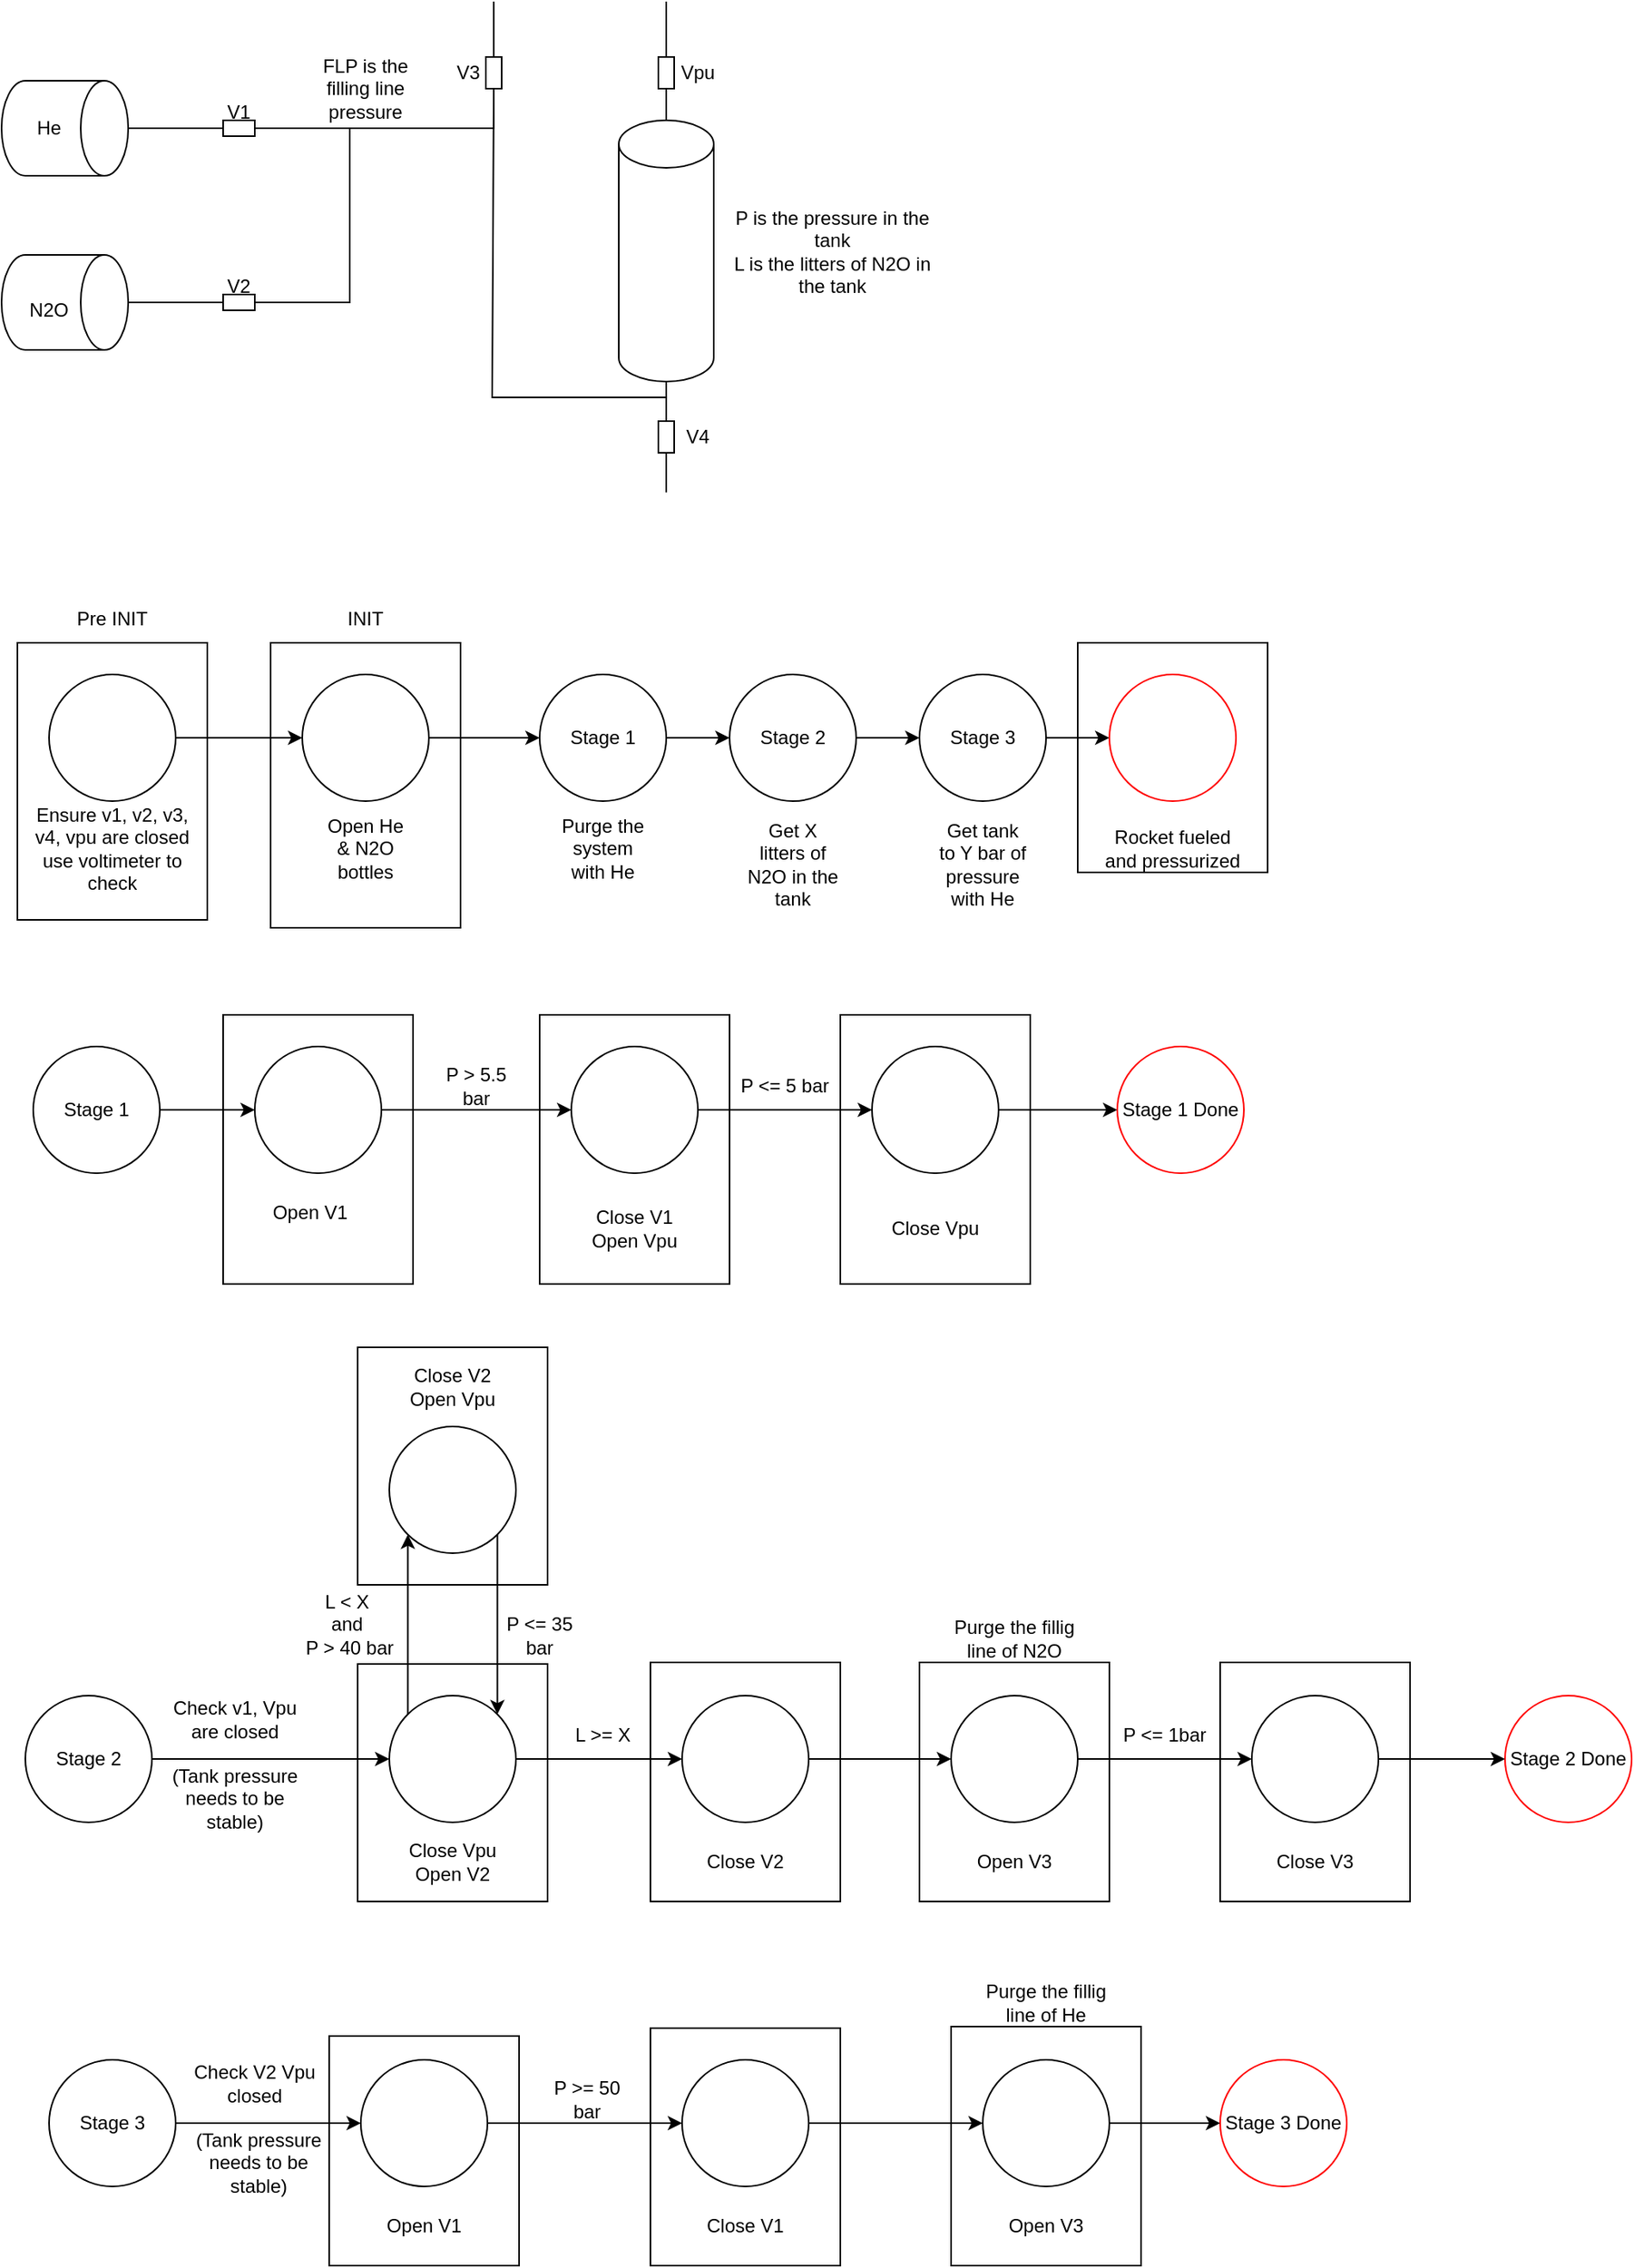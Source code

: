 <mxfile version="23.1.5" type="device" pages="3">
  <diagram name="Fill process" id="_3t-sUGNRvs4qYI7se1v">
    <mxGraphModel dx="2836" dy="1656" grid="1" gridSize="10" guides="1" tooltips="1" connect="1" arrows="1" fold="1" page="1" pageScale="1" pageWidth="827" pageHeight="1169" math="0" shadow="0">
      <root>
        <mxCell id="0" />
        <mxCell id="1" parent="0" />
        <mxCell id="BcTsUivfGt-5EZSGSPdi-13" value="" style="rounded=0;whiteSpace=wrap;html=1;" vertex="1" parent="1">
          <mxGeometry x="700" y="1399" width="120" height="151" as="geometry" />
        </mxCell>
        <mxCell id="BcTsUivfGt-5EZSGSPdi-7" value="" style="rounded=0;whiteSpace=wrap;html=1;" vertex="1" parent="1">
          <mxGeometry x="870" y="1169" width="120" height="151" as="geometry" />
        </mxCell>
        <mxCell id="BcTsUivfGt-5EZSGSPdi-4" value="" style="rounded=0;whiteSpace=wrap;html=1;" vertex="1" parent="1">
          <mxGeometry x="680" y="1169" width="120" height="151" as="geometry" />
        </mxCell>
        <mxCell id="krKrzM0fU8PKZaGyO-Va-116" value="" style="rounded=0;whiteSpace=wrap;html=1;" parent="1" vertex="1">
          <mxGeometry x="510" y="1400" width="120" height="150" as="geometry" />
        </mxCell>
        <mxCell id="krKrzM0fU8PKZaGyO-Va-113" value="" style="rounded=0;whiteSpace=wrap;html=1;" parent="1" vertex="1">
          <mxGeometry x="510" y="1169" width="120" height="151" as="geometry" />
        </mxCell>
        <mxCell id="krKrzM0fU8PKZaGyO-Va-106" value="" style="rounded=0;whiteSpace=wrap;html=1;" parent="1" vertex="1">
          <mxGeometry x="307" y="1405" width="120" height="145" as="geometry" />
        </mxCell>
        <mxCell id="krKrzM0fU8PKZaGyO-Va-86" value="" style="rounded=0;whiteSpace=wrap;html=1;" parent="1" vertex="1">
          <mxGeometry x="325" y="970" width="120" height="150" as="geometry" />
        </mxCell>
        <mxCell id="krKrzM0fU8PKZaGyO-Va-81" value="" style="rounded=0;whiteSpace=wrap;html=1;" parent="1" vertex="1">
          <mxGeometry x="325" y="1170" width="120" height="150" as="geometry" />
        </mxCell>
        <mxCell id="krKrzM0fU8PKZaGyO-Va-67" value="" style="rounded=0;whiteSpace=wrap;html=1;" parent="1" vertex="1">
          <mxGeometry x="630" y="760" width="120" height="170" as="geometry" />
        </mxCell>
        <mxCell id="krKrzM0fU8PKZaGyO-Va-63" value="" style="rounded=0;whiteSpace=wrap;html=1;" parent="1" vertex="1">
          <mxGeometry x="440" y="760" width="120" height="170" as="geometry" />
        </mxCell>
        <mxCell id="krKrzM0fU8PKZaGyO-Va-60" value="" style="rounded=0;whiteSpace=wrap;html=1;" parent="1" vertex="1">
          <mxGeometry x="240" y="760" width="120" height="170" as="geometry" />
        </mxCell>
        <mxCell id="krKrzM0fU8PKZaGyO-Va-50" value="" style="rounded=0;whiteSpace=wrap;html=1;" parent="1" vertex="1">
          <mxGeometry x="780" y="525" width="120" height="145" as="geometry" />
        </mxCell>
        <mxCell id="krKrzM0fU8PKZaGyO-Va-39" value="" style="rounded=0;whiteSpace=wrap;html=1;" parent="1" vertex="1">
          <mxGeometry x="270" y="525" width="120" height="180" as="geometry" />
        </mxCell>
        <mxCell id="krKrzM0fU8PKZaGyO-Va-37" value="" style="rounded=0;whiteSpace=wrap;html=1;" parent="1" vertex="1">
          <mxGeometry x="110" y="525" width="120" height="175" as="geometry" />
        </mxCell>
        <mxCell id="krKrzM0fU8PKZaGyO-Va-1" value="" style="shape=cylinder3;whiteSpace=wrap;html=1;boundedLbl=1;backgroundOutline=1;size=15;rotation=90;" parent="1" vertex="1">
          <mxGeometry x="110" y="160" width="60" height="80" as="geometry" />
        </mxCell>
        <mxCell id="krKrzM0fU8PKZaGyO-Va-2" value="" style="shape=cylinder3;whiteSpace=wrap;html=1;boundedLbl=1;backgroundOutline=1;size=15;rotation=90;" parent="1" vertex="1">
          <mxGeometry x="110" y="270" width="60" height="80" as="geometry" />
        </mxCell>
        <mxCell id="krKrzM0fU8PKZaGyO-Va-3" value="He" style="text;html=1;strokeColor=none;fillColor=none;align=center;verticalAlign=middle;whiteSpace=wrap;rounded=0;" parent="1" vertex="1">
          <mxGeometry x="100" y="185" width="60" height="30" as="geometry" />
        </mxCell>
        <mxCell id="krKrzM0fU8PKZaGyO-Va-4" value="N2O&lt;br&gt;" style="text;html=1;strokeColor=none;fillColor=none;align=center;verticalAlign=middle;whiteSpace=wrap;rounded=0;" parent="1" vertex="1">
          <mxGeometry x="100" y="300" width="60" height="30" as="geometry" />
        </mxCell>
        <mxCell id="krKrzM0fU8PKZaGyO-Va-7" value="" style="rounded=0;whiteSpace=wrap;html=1;" parent="1" vertex="1">
          <mxGeometry x="240" y="195" width="20" height="10" as="geometry" />
        </mxCell>
        <mxCell id="krKrzM0fU8PKZaGyO-Va-8" value="" style="rounded=0;whiteSpace=wrap;html=1;" parent="1" vertex="1">
          <mxGeometry x="240" y="305" width="20" height="10" as="geometry" />
        </mxCell>
        <mxCell id="krKrzM0fU8PKZaGyO-Va-13" value="" style="endArrow=none;html=1;rounded=0;exitX=0.5;exitY=0;exitDx=0;exitDy=0;exitPerimeter=0;entryX=0;entryY=0.5;entryDx=0;entryDy=0;" parent="1" source="krKrzM0fU8PKZaGyO-Va-1" target="krKrzM0fU8PKZaGyO-Va-7" edge="1">
          <mxGeometry width="50" height="50" relative="1" as="geometry">
            <mxPoint x="330" y="310" as="sourcePoint" />
            <mxPoint x="380" y="260" as="targetPoint" />
          </mxGeometry>
        </mxCell>
        <mxCell id="krKrzM0fU8PKZaGyO-Va-14" value="" style="endArrow=none;html=1;rounded=0;exitX=0.5;exitY=0;exitDx=0;exitDy=0;exitPerimeter=0;entryX=0;entryY=0.5;entryDx=0;entryDy=0;" parent="1" source="krKrzM0fU8PKZaGyO-Va-2" target="krKrzM0fU8PKZaGyO-Va-8" edge="1">
          <mxGeometry width="50" height="50" relative="1" as="geometry">
            <mxPoint x="330" y="310" as="sourcePoint" />
            <mxPoint x="380" y="260" as="targetPoint" />
          </mxGeometry>
        </mxCell>
        <mxCell id="krKrzM0fU8PKZaGyO-Va-15" value="V1&lt;br&gt;" style="text;html=1;strokeColor=none;fillColor=none;align=center;verticalAlign=middle;whiteSpace=wrap;rounded=0;" parent="1" vertex="1">
          <mxGeometry x="220" y="175" width="60" height="30" as="geometry" />
        </mxCell>
        <mxCell id="krKrzM0fU8PKZaGyO-Va-16" value="V2" style="text;html=1;strokeColor=none;fillColor=none;align=center;verticalAlign=middle;whiteSpace=wrap;rounded=0;" parent="1" vertex="1">
          <mxGeometry x="220" y="285" width="60" height="30" as="geometry" />
        </mxCell>
        <mxCell id="krKrzM0fU8PKZaGyO-Va-18" value="" style="endArrow=none;html=1;rounded=0;exitX=1;exitY=0.5;exitDx=0;exitDy=0;" parent="1" source="krKrzM0fU8PKZaGyO-Va-7" edge="1">
          <mxGeometry width="50" height="50" relative="1" as="geometry">
            <mxPoint x="350" y="210" as="sourcePoint" />
            <mxPoint x="320" y="200" as="targetPoint" />
          </mxGeometry>
        </mxCell>
        <mxCell id="krKrzM0fU8PKZaGyO-Va-19" value="" style="endArrow=none;html=1;rounded=0;exitX=1;exitY=0.5;exitDx=0;exitDy=0;" parent="1" source="krKrzM0fU8PKZaGyO-Va-8" edge="1">
          <mxGeometry width="50" height="50" relative="1" as="geometry">
            <mxPoint x="330" y="310" as="sourcePoint" />
            <mxPoint x="320" y="200" as="targetPoint" />
            <Array as="points">
              <mxPoint x="320" y="310" />
            </Array>
          </mxGeometry>
        </mxCell>
        <mxCell id="krKrzM0fU8PKZaGyO-Va-20" value="" style="endArrow=none;html=1;rounded=0;entryX=1;entryY=0.5;entryDx=0;entryDy=0;" parent="1" target="krKrzM0fU8PKZaGyO-Va-21" edge="1">
          <mxGeometry width="50" height="50" relative="1" as="geometry">
            <mxPoint x="316" y="200" as="sourcePoint" />
            <mxPoint x="407" y="175" as="targetPoint" />
            <Array as="points">
              <mxPoint x="411" y="200" />
            </Array>
          </mxGeometry>
        </mxCell>
        <mxCell id="krKrzM0fU8PKZaGyO-Va-21" value="" style="rounded=0;whiteSpace=wrap;html=1;rotation=90;" parent="1" vertex="1">
          <mxGeometry x="401" y="160" width="20" height="10" as="geometry" />
        </mxCell>
        <mxCell id="krKrzM0fU8PKZaGyO-Va-22" value="" style="shape=cylinder3;whiteSpace=wrap;html=1;boundedLbl=1;backgroundOutline=1;size=15;" parent="1" vertex="1">
          <mxGeometry x="490" y="195" width="60" height="165" as="geometry" />
        </mxCell>
        <mxCell id="krKrzM0fU8PKZaGyO-Va-23" value="" style="rounded=0;whiteSpace=wrap;html=1;rotation=90;" parent="1" vertex="1">
          <mxGeometry x="510" y="160" width="20" height="10" as="geometry" />
        </mxCell>
        <mxCell id="krKrzM0fU8PKZaGyO-Va-24" value="" style="endArrow=none;html=1;rounded=0;exitX=0.5;exitY=0;exitDx=0;exitDy=0;exitPerimeter=0;entryX=1;entryY=0.5;entryDx=0;entryDy=0;" parent="1" source="krKrzM0fU8PKZaGyO-Va-22" target="krKrzM0fU8PKZaGyO-Va-23" edge="1">
          <mxGeometry width="50" height="50" relative="1" as="geometry">
            <mxPoint x="380" y="320" as="sourcePoint" />
            <mxPoint x="430" y="270" as="targetPoint" />
          </mxGeometry>
        </mxCell>
        <mxCell id="krKrzM0fU8PKZaGyO-Va-25" value="" style="endArrow=none;html=1;rounded=0;exitX=0;exitY=0.5;exitDx=0;exitDy=0;" parent="1" source="krKrzM0fU8PKZaGyO-Va-23" edge="1">
          <mxGeometry width="50" height="50" relative="1" as="geometry">
            <mxPoint x="380" y="320" as="sourcePoint" />
            <mxPoint x="520" y="120" as="targetPoint" />
          </mxGeometry>
        </mxCell>
        <mxCell id="krKrzM0fU8PKZaGyO-Va-26" value="Vpu" style="text;html=1;strokeColor=none;fillColor=none;align=center;verticalAlign=middle;whiteSpace=wrap;rounded=0;" parent="1" vertex="1">
          <mxGeometry x="510" y="150" width="60" height="30" as="geometry" />
        </mxCell>
        <mxCell id="krKrzM0fU8PKZaGyO-Va-27" value="" style="endArrow=none;html=1;rounded=0;exitX=0.5;exitY=1;exitDx=0;exitDy=0;exitPerimeter=0;" parent="1" source="krKrzM0fU8PKZaGyO-Va-22" edge="1">
          <mxGeometry width="50" height="50" relative="1" as="geometry">
            <mxPoint x="440" y="300" as="sourcePoint" />
            <mxPoint x="520" y="390" as="targetPoint" />
          </mxGeometry>
        </mxCell>
        <mxCell id="krKrzM0fU8PKZaGyO-Va-28" value="" style="rounded=0;whiteSpace=wrap;html=1;rotation=90;" parent="1" vertex="1">
          <mxGeometry x="510" y="390" width="20" height="10" as="geometry" />
        </mxCell>
        <mxCell id="krKrzM0fU8PKZaGyO-Va-30" value="V3&lt;br&gt;" style="text;html=1;strokeColor=none;fillColor=none;align=center;verticalAlign=middle;whiteSpace=wrap;rounded=0;" parent="1" vertex="1">
          <mxGeometry x="365" y="150" width="60" height="30" as="geometry" />
        </mxCell>
        <mxCell id="krKrzM0fU8PKZaGyO-Va-31" value="V4&lt;br&gt;" style="text;html=1;strokeColor=none;fillColor=none;align=center;verticalAlign=middle;whiteSpace=wrap;rounded=0;" parent="1" vertex="1">
          <mxGeometry x="510" y="380" width="60" height="30" as="geometry" />
        </mxCell>
        <mxCell id="krKrzM0fU8PKZaGyO-Va-32" value="" style="endArrow=none;html=1;rounded=0;exitX=1;exitY=0.5;exitDx=0;exitDy=0;" parent="1" source="krKrzM0fU8PKZaGyO-Va-28" edge="1">
          <mxGeometry width="50" height="50" relative="1" as="geometry">
            <mxPoint x="440" y="300" as="sourcePoint" />
            <mxPoint x="520" y="430" as="targetPoint" />
          </mxGeometry>
        </mxCell>
        <mxCell id="krKrzM0fU8PKZaGyO-Va-35" style="edgeStyle=orthogonalEdgeStyle;rounded=0;orthogonalLoop=1;jettySize=auto;html=1;exitX=1;exitY=0.5;exitDx=0;exitDy=0;entryX=0;entryY=0.5;entryDx=0;entryDy=0;" parent="1" source="krKrzM0fU8PKZaGyO-Va-33" target="krKrzM0fU8PKZaGyO-Va-34" edge="1">
          <mxGeometry relative="1" as="geometry" />
        </mxCell>
        <mxCell id="krKrzM0fU8PKZaGyO-Va-33" value="" style="ellipse;whiteSpace=wrap;html=1;aspect=fixed;" parent="1" vertex="1">
          <mxGeometry x="130" y="545" width="80" height="80" as="geometry" />
        </mxCell>
        <mxCell id="krKrzM0fU8PKZaGyO-Va-47" style="edgeStyle=orthogonalEdgeStyle;rounded=0;orthogonalLoop=1;jettySize=auto;html=1;exitX=1;exitY=0.5;exitDx=0;exitDy=0;entryX=0;entryY=0.5;entryDx=0;entryDy=0;" parent="1" source="krKrzM0fU8PKZaGyO-Va-34" target="krKrzM0fU8PKZaGyO-Va-42" edge="1">
          <mxGeometry relative="1" as="geometry" />
        </mxCell>
        <mxCell id="krKrzM0fU8PKZaGyO-Va-34" value="" style="ellipse;whiteSpace=wrap;html=1;aspect=fixed;" parent="1" vertex="1">
          <mxGeometry x="290" y="545" width="80" height="80" as="geometry" />
        </mxCell>
        <mxCell id="krKrzM0fU8PKZaGyO-Va-36" value="Pre INIT" style="text;html=1;strokeColor=none;fillColor=none;align=center;verticalAlign=middle;whiteSpace=wrap;rounded=0;" parent="1" vertex="1">
          <mxGeometry x="140" y="495" width="60" height="30" as="geometry" />
        </mxCell>
        <mxCell id="krKrzM0fU8PKZaGyO-Va-38" value="Ensure v1, v2, v3, v4, vpu are closed&lt;br&gt;use voltimeter to check" style="text;html=1;strokeColor=none;fillColor=none;align=center;verticalAlign=middle;whiteSpace=wrap;rounded=0;" parent="1" vertex="1">
          <mxGeometry x="120" y="640" width="100" height="30" as="geometry" />
        </mxCell>
        <mxCell id="krKrzM0fU8PKZaGyO-Va-40" value="INIT" style="text;html=1;strokeColor=none;fillColor=none;align=center;verticalAlign=middle;whiteSpace=wrap;rounded=0;" parent="1" vertex="1">
          <mxGeometry x="300" y="495" width="60" height="30" as="geometry" />
        </mxCell>
        <mxCell id="krKrzM0fU8PKZaGyO-Va-41" value="Open He &amp;amp; N2O bottles" style="text;html=1;strokeColor=none;fillColor=none;align=center;verticalAlign=middle;whiteSpace=wrap;rounded=0;" parent="1" vertex="1">
          <mxGeometry x="300" y="640" width="60" height="30" as="geometry" />
        </mxCell>
        <mxCell id="krKrzM0fU8PKZaGyO-Va-45" style="edgeStyle=orthogonalEdgeStyle;rounded=0;orthogonalLoop=1;jettySize=auto;html=1;exitX=1;exitY=0.5;exitDx=0;exitDy=0;entryX=0;entryY=0.5;entryDx=0;entryDy=0;" parent="1" source="krKrzM0fU8PKZaGyO-Va-42" target="krKrzM0fU8PKZaGyO-Va-43" edge="1">
          <mxGeometry relative="1" as="geometry" />
        </mxCell>
        <mxCell id="krKrzM0fU8PKZaGyO-Va-42" value="Stage 1" style="ellipse;whiteSpace=wrap;html=1;aspect=fixed;" parent="1" vertex="1">
          <mxGeometry x="440" y="545" width="80" height="80" as="geometry" />
        </mxCell>
        <mxCell id="krKrzM0fU8PKZaGyO-Va-46" style="edgeStyle=orthogonalEdgeStyle;rounded=0;orthogonalLoop=1;jettySize=auto;html=1;exitX=1;exitY=0.5;exitDx=0;exitDy=0;entryX=0;entryY=0.5;entryDx=0;entryDy=0;" parent="1" source="krKrzM0fU8PKZaGyO-Va-43" target="krKrzM0fU8PKZaGyO-Va-44" edge="1">
          <mxGeometry relative="1" as="geometry" />
        </mxCell>
        <mxCell id="krKrzM0fU8PKZaGyO-Va-43" value="Stage 2" style="ellipse;whiteSpace=wrap;html=1;aspect=fixed;" parent="1" vertex="1">
          <mxGeometry x="560" y="545" width="80" height="80" as="geometry" />
        </mxCell>
        <mxCell id="krKrzM0fU8PKZaGyO-Va-49" style="edgeStyle=orthogonalEdgeStyle;rounded=0;orthogonalLoop=1;jettySize=auto;html=1;exitX=1;exitY=0.5;exitDx=0;exitDy=0;entryX=0;entryY=0.5;entryDx=0;entryDy=0;" parent="1" source="krKrzM0fU8PKZaGyO-Va-44" target="krKrzM0fU8PKZaGyO-Va-48" edge="1">
          <mxGeometry relative="1" as="geometry" />
        </mxCell>
        <mxCell id="krKrzM0fU8PKZaGyO-Va-44" value="Stage 3" style="ellipse;whiteSpace=wrap;html=1;aspect=fixed;" parent="1" vertex="1">
          <mxGeometry x="680" y="545" width="80" height="80" as="geometry" />
        </mxCell>
        <mxCell id="krKrzM0fU8PKZaGyO-Va-48" value="" style="ellipse;whiteSpace=wrap;html=1;aspect=fixed;strokeColor=#FF0000;" parent="1" vertex="1">
          <mxGeometry x="800" y="545" width="80" height="80" as="geometry" />
        </mxCell>
        <mxCell id="krKrzM0fU8PKZaGyO-Va-51" value="Rocket fueled and pressurized" style="text;html=1;strokeColor=none;fillColor=none;align=center;verticalAlign=middle;whiteSpace=wrap;rounded=0;" parent="1" vertex="1">
          <mxGeometry x="795" y="640" width="90" height="30" as="geometry" />
        </mxCell>
        <mxCell id="krKrzM0fU8PKZaGyO-Va-53" value="Purge the system with He" style="text;html=1;strokeColor=none;fillColor=none;align=center;verticalAlign=middle;whiteSpace=wrap;rounded=0;" parent="1" vertex="1">
          <mxGeometry x="450" y="640" width="60" height="30" as="geometry" />
        </mxCell>
        <mxCell id="krKrzM0fU8PKZaGyO-Va-54" value="Get X litters of N2O in the tank" style="text;html=1;strokeColor=none;fillColor=none;align=center;verticalAlign=middle;whiteSpace=wrap;rounded=0;" parent="1" vertex="1">
          <mxGeometry x="570" y="650" width="60" height="30" as="geometry" />
        </mxCell>
        <mxCell id="krKrzM0fU8PKZaGyO-Va-55" value="Get tank to Y bar of pressure with He" style="text;html=1;strokeColor=none;fillColor=none;align=center;verticalAlign=middle;whiteSpace=wrap;rounded=0;" parent="1" vertex="1">
          <mxGeometry x="690" y="650" width="60" height="30" as="geometry" />
        </mxCell>
        <mxCell id="krKrzM0fU8PKZaGyO-Va-58" style="edgeStyle=orthogonalEdgeStyle;rounded=0;orthogonalLoop=1;jettySize=auto;html=1;exitX=1;exitY=0.5;exitDx=0;exitDy=0;entryX=0;entryY=0.5;entryDx=0;entryDy=0;" parent="1" source="krKrzM0fU8PKZaGyO-Va-56" target="krKrzM0fU8PKZaGyO-Va-57" edge="1">
          <mxGeometry relative="1" as="geometry" />
        </mxCell>
        <mxCell id="krKrzM0fU8PKZaGyO-Va-56" value="Stage 1" style="ellipse;whiteSpace=wrap;html=1;aspect=fixed;" parent="1" vertex="1">
          <mxGeometry x="120" y="780" width="80" height="80" as="geometry" />
        </mxCell>
        <mxCell id="krKrzM0fU8PKZaGyO-Va-62" style="edgeStyle=orthogonalEdgeStyle;rounded=0;orthogonalLoop=1;jettySize=auto;html=1;exitX=1;exitY=0.5;exitDx=0;exitDy=0;entryX=0;entryY=0.5;entryDx=0;entryDy=0;" parent="1" source="krKrzM0fU8PKZaGyO-Va-57" target="krKrzM0fU8PKZaGyO-Va-61" edge="1">
          <mxGeometry relative="1" as="geometry" />
        </mxCell>
        <mxCell id="krKrzM0fU8PKZaGyO-Va-57" value="" style="ellipse;whiteSpace=wrap;html=1;aspect=fixed;" parent="1" vertex="1">
          <mxGeometry x="260" y="780" width="80" height="80" as="geometry" />
        </mxCell>
        <mxCell id="krKrzM0fU8PKZaGyO-Va-59" value="Open V1" style="text;html=1;strokeColor=none;fillColor=none;align=center;verticalAlign=middle;whiteSpace=wrap;rounded=0;" parent="1" vertex="1">
          <mxGeometry x="250" y="870" width="90" height="30" as="geometry" />
        </mxCell>
        <mxCell id="krKrzM0fU8PKZaGyO-Va-70" style="edgeStyle=orthogonalEdgeStyle;rounded=0;orthogonalLoop=1;jettySize=auto;html=1;exitX=1;exitY=0.5;exitDx=0;exitDy=0;entryX=0;entryY=0.5;entryDx=0;entryDy=0;" parent="1" source="krKrzM0fU8PKZaGyO-Va-61" target="krKrzM0fU8PKZaGyO-Va-68" edge="1">
          <mxGeometry relative="1" as="geometry" />
        </mxCell>
        <mxCell id="krKrzM0fU8PKZaGyO-Va-61" value="" style="ellipse;whiteSpace=wrap;html=1;aspect=fixed;" parent="1" vertex="1">
          <mxGeometry x="460" y="780" width="80" height="80" as="geometry" />
        </mxCell>
        <mxCell id="krKrzM0fU8PKZaGyO-Va-64" value="P &amp;gt; 5.5 bar" style="text;html=1;strokeColor=none;fillColor=none;align=center;verticalAlign=middle;whiteSpace=wrap;rounded=0;" parent="1" vertex="1">
          <mxGeometry x="370" y="790" width="60" height="30" as="geometry" />
        </mxCell>
        <mxCell id="krKrzM0fU8PKZaGyO-Va-65" value="P is the pressure in the tank&lt;br&gt;L is the litters of N2O in the tank" style="text;html=1;strokeColor=none;fillColor=none;align=center;verticalAlign=middle;whiteSpace=wrap;rounded=0;" parent="1" vertex="1">
          <mxGeometry x="560" y="262.5" width="130" height="30" as="geometry" />
        </mxCell>
        <mxCell id="krKrzM0fU8PKZaGyO-Va-66" value="Close V1&lt;br&gt;Open Vpu" style="text;html=1;strokeColor=none;fillColor=none;align=center;verticalAlign=middle;whiteSpace=wrap;rounded=0;" parent="1" vertex="1">
          <mxGeometry x="470" y="880" width="60" height="30" as="geometry" />
        </mxCell>
        <mxCell id="krKrzM0fU8PKZaGyO-Va-73" style="edgeStyle=orthogonalEdgeStyle;rounded=0;orthogonalLoop=1;jettySize=auto;html=1;exitX=1;exitY=0.5;exitDx=0;exitDy=0;entryX=0;entryY=0.5;entryDx=0;entryDy=0;" parent="1" source="krKrzM0fU8PKZaGyO-Va-68" target="krKrzM0fU8PKZaGyO-Va-72" edge="1">
          <mxGeometry relative="1" as="geometry" />
        </mxCell>
        <mxCell id="krKrzM0fU8PKZaGyO-Va-68" value="" style="ellipse;whiteSpace=wrap;html=1;aspect=fixed;" parent="1" vertex="1">
          <mxGeometry x="650" y="780" width="80" height="80" as="geometry" />
        </mxCell>
        <mxCell id="krKrzM0fU8PKZaGyO-Va-69" value="Close Vpu" style="text;html=1;strokeColor=none;fillColor=none;align=center;verticalAlign=middle;whiteSpace=wrap;rounded=0;" parent="1" vertex="1">
          <mxGeometry x="660" y="880" width="60" height="30" as="geometry" />
        </mxCell>
        <mxCell id="krKrzM0fU8PKZaGyO-Va-71" value="P &amp;lt;= 5 bar" style="text;html=1;strokeColor=none;fillColor=none;align=center;verticalAlign=middle;whiteSpace=wrap;rounded=0;" parent="1" vertex="1">
          <mxGeometry x="565" y="790" width="60" height="30" as="geometry" />
        </mxCell>
        <mxCell id="krKrzM0fU8PKZaGyO-Va-72" value="Stage 1 Done" style="ellipse;whiteSpace=wrap;html=1;aspect=fixed;strokeColor=#FF0000;" parent="1" vertex="1">
          <mxGeometry x="805" y="780" width="80" height="80" as="geometry" />
        </mxCell>
        <mxCell id="krKrzM0fU8PKZaGyO-Va-97" style="edgeStyle=orthogonalEdgeStyle;rounded=0;orthogonalLoop=1;jettySize=auto;html=1;exitX=1;exitY=0.5;exitDx=0;exitDy=0;entryX=0;entryY=0.5;entryDx=0;entryDy=0;" parent="1" source="krKrzM0fU8PKZaGyO-Va-74" target="krKrzM0fU8PKZaGyO-Va-80" edge="1">
          <mxGeometry relative="1" as="geometry" />
        </mxCell>
        <mxCell id="krKrzM0fU8PKZaGyO-Va-74" value="Stage 2" style="ellipse;whiteSpace=wrap;html=1;aspect=fixed;" parent="1" vertex="1">
          <mxGeometry x="115" y="1190" width="80" height="80" as="geometry" />
        </mxCell>
        <mxCell id="krKrzM0fU8PKZaGyO-Va-78" value="Check v1, Vpu are closed" style="text;html=1;strokeColor=none;fillColor=none;align=center;verticalAlign=middle;whiteSpace=wrap;rounded=0;" parent="1" vertex="1">
          <mxGeometry x="205" y="1190" width="85" height="30" as="geometry" />
        </mxCell>
        <mxCell id="krKrzM0fU8PKZaGyO-Va-79" value="(Tank pressure needs to be stable)" style="text;html=1;strokeColor=none;fillColor=none;align=center;verticalAlign=middle;whiteSpace=wrap;rounded=0;" parent="1" vertex="1">
          <mxGeometry x="205" y="1240" width="85" height="30" as="geometry" />
        </mxCell>
        <mxCell id="krKrzM0fU8PKZaGyO-Va-111" style="edgeStyle=orthogonalEdgeStyle;rounded=0;orthogonalLoop=1;jettySize=auto;html=1;exitX=1;exitY=0.5;exitDx=0;exitDy=0;entryX=0;entryY=0.5;entryDx=0;entryDy=0;" parent="1" source="krKrzM0fU8PKZaGyO-Va-80" target="krKrzM0fU8PKZaGyO-Va-110" edge="1">
          <mxGeometry relative="1" as="geometry" />
        </mxCell>
        <mxCell id="krKrzM0fU8PKZaGyO-Va-80" value="" style="ellipse;whiteSpace=wrap;html=1;aspect=fixed;" parent="1" vertex="1">
          <mxGeometry x="345" y="1190" width="80" height="80" as="geometry" />
        </mxCell>
        <mxCell id="krKrzM0fU8PKZaGyO-Va-85" value="" style="ellipse;whiteSpace=wrap;html=1;aspect=fixed;" parent="1" vertex="1">
          <mxGeometry x="345" y="1020" width="80" height="80" as="geometry" />
        </mxCell>
        <mxCell id="krKrzM0fU8PKZaGyO-Va-87" value="" style="endArrow=classic;html=1;rounded=0;exitX=0;exitY=0;exitDx=0;exitDy=0;entryX=0;entryY=1;entryDx=0;entryDy=0;" parent="1" source="krKrzM0fU8PKZaGyO-Va-80" target="krKrzM0fU8PKZaGyO-Va-85" edge="1">
          <mxGeometry width="50" height="50" relative="1" as="geometry">
            <mxPoint x="300" y="1150" as="sourcePoint" />
            <mxPoint x="350" y="1100" as="targetPoint" />
          </mxGeometry>
        </mxCell>
        <mxCell id="krKrzM0fU8PKZaGyO-Va-89" value="" style="endArrow=classic;html=1;rounded=0;exitX=1;exitY=1;exitDx=0;exitDy=0;entryX=1;entryY=0;entryDx=0;entryDy=0;" parent="1" source="krKrzM0fU8PKZaGyO-Va-85" target="krKrzM0fU8PKZaGyO-Va-80" edge="1">
          <mxGeometry width="50" height="50" relative="1" as="geometry">
            <mxPoint x="300" y="1150" as="sourcePoint" />
            <mxPoint x="350" y="1100" as="targetPoint" />
          </mxGeometry>
        </mxCell>
        <mxCell id="krKrzM0fU8PKZaGyO-Va-90" value="Close Vpu&lt;br&gt;Open V2" style="text;html=1;strokeColor=none;fillColor=none;align=center;verticalAlign=middle;whiteSpace=wrap;rounded=0;" parent="1" vertex="1">
          <mxGeometry x="355" y="1280" width="60" height="30" as="geometry" />
        </mxCell>
        <mxCell id="krKrzM0fU8PKZaGyO-Va-91" value="Close V2&lt;br&gt;Open Vpu" style="text;html=1;strokeColor=none;fillColor=none;align=center;verticalAlign=middle;whiteSpace=wrap;rounded=0;" parent="1" vertex="1">
          <mxGeometry x="355" y="980" width="60" height="30" as="geometry" />
        </mxCell>
        <mxCell id="krKrzM0fU8PKZaGyO-Va-92" value="L &amp;lt; X&amp;nbsp;&lt;br&gt;and&amp;nbsp;&lt;br&gt;P &amp;gt; 40 bar" style="text;html=1;strokeColor=none;fillColor=none;align=center;verticalAlign=middle;whiteSpace=wrap;rounded=0;" parent="1" vertex="1">
          <mxGeometry x="290" y="1130" width="60" height="30" as="geometry" />
        </mxCell>
        <mxCell id="krKrzM0fU8PKZaGyO-Va-93" value="&lt;br&gt;P &amp;lt;= 35 bar" style="text;html=1;strokeColor=none;fillColor=none;align=center;verticalAlign=middle;whiteSpace=wrap;rounded=0;" parent="1" vertex="1">
          <mxGeometry x="410" y="1130" width="60" height="30" as="geometry" />
        </mxCell>
        <mxCell id="krKrzM0fU8PKZaGyO-Va-98" value="Stage 2 Done" style="ellipse;whiteSpace=wrap;html=1;aspect=fixed;strokeColor=#FF0000;" parent="1" vertex="1">
          <mxGeometry x="1050" y="1190" width="80" height="80" as="geometry" />
        </mxCell>
        <mxCell id="krKrzM0fU8PKZaGyO-Va-100" value="L &amp;gt;= X" style="text;html=1;strokeColor=none;fillColor=none;align=center;verticalAlign=middle;whiteSpace=wrap;rounded=0;" parent="1" vertex="1">
          <mxGeometry x="450" y="1200" width="60" height="30" as="geometry" />
        </mxCell>
        <mxCell id="krKrzM0fU8PKZaGyO-Va-103" style="edgeStyle=orthogonalEdgeStyle;rounded=0;orthogonalLoop=1;jettySize=auto;html=1;exitX=1;exitY=0.5;exitDx=0;exitDy=0;entryX=0;entryY=0.5;entryDx=0;entryDy=0;" parent="1" source="krKrzM0fU8PKZaGyO-Va-101" target="krKrzM0fU8PKZaGyO-Va-102" edge="1">
          <mxGeometry relative="1" as="geometry" />
        </mxCell>
        <mxCell id="krKrzM0fU8PKZaGyO-Va-101" value="Stage 3" style="ellipse;whiteSpace=wrap;html=1;aspect=fixed;" parent="1" vertex="1">
          <mxGeometry x="130" y="1420" width="80" height="80" as="geometry" />
        </mxCell>
        <mxCell id="krKrzM0fU8PKZaGyO-Va-109" style="edgeStyle=orthogonalEdgeStyle;rounded=0;orthogonalLoop=1;jettySize=auto;html=1;exitX=1;exitY=0.5;exitDx=0;exitDy=0;entryX=0;entryY=0.5;entryDx=0;entryDy=0;" parent="1" source="krKrzM0fU8PKZaGyO-Va-102" target="krKrzM0fU8PKZaGyO-Va-108" edge="1">
          <mxGeometry relative="1" as="geometry" />
        </mxCell>
        <mxCell id="krKrzM0fU8PKZaGyO-Va-102" value="" style="ellipse;whiteSpace=wrap;html=1;aspect=fixed;" parent="1" vertex="1">
          <mxGeometry x="327" y="1420" width="80" height="80" as="geometry" />
        </mxCell>
        <mxCell id="krKrzM0fU8PKZaGyO-Va-104" value="Check V2 Vpu closed" style="text;html=1;strokeColor=none;fillColor=none;align=center;verticalAlign=middle;whiteSpace=wrap;rounded=0;" parent="1" vertex="1">
          <mxGeometry x="220" y="1420" width="80" height="30" as="geometry" />
        </mxCell>
        <mxCell id="krKrzM0fU8PKZaGyO-Va-105" value="(Tank pressure needs to be stable)" style="text;html=1;strokeColor=none;fillColor=none;align=center;verticalAlign=middle;whiteSpace=wrap;rounded=0;" parent="1" vertex="1">
          <mxGeometry x="220" y="1470" width="85" height="30" as="geometry" />
        </mxCell>
        <mxCell id="krKrzM0fU8PKZaGyO-Va-107" value="Open V1" style="text;html=1;strokeColor=none;fillColor=none;align=center;verticalAlign=middle;whiteSpace=wrap;rounded=0;" parent="1" vertex="1">
          <mxGeometry x="337" y="1510" width="60" height="30" as="geometry" />
        </mxCell>
        <mxCell id="BcTsUivfGt-5EZSGSPdi-17" style="edgeStyle=orthogonalEdgeStyle;rounded=0;orthogonalLoop=1;jettySize=auto;html=1;exitX=1;exitY=0.5;exitDx=0;exitDy=0;entryX=0;entryY=0.5;entryDx=0;entryDy=0;" edge="1" parent="1" source="krKrzM0fU8PKZaGyO-Va-108" target="BcTsUivfGt-5EZSGSPdi-14">
          <mxGeometry relative="1" as="geometry" />
        </mxCell>
        <mxCell id="krKrzM0fU8PKZaGyO-Va-108" value="" style="ellipse;whiteSpace=wrap;html=1;aspect=fixed;" parent="1" vertex="1">
          <mxGeometry x="530" y="1420" width="80" height="80" as="geometry" />
        </mxCell>
        <mxCell id="BcTsUivfGt-5EZSGSPdi-2" style="edgeStyle=orthogonalEdgeStyle;rounded=0;orthogonalLoop=1;jettySize=auto;html=1;exitX=1;exitY=0.5;exitDx=0;exitDy=0;entryX=0;entryY=0.5;entryDx=0;entryDy=0;" edge="1" parent="1" source="krKrzM0fU8PKZaGyO-Va-110" target="BcTsUivfGt-5EZSGSPdi-1">
          <mxGeometry relative="1" as="geometry" />
        </mxCell>
        <mxCell id="krKrzM0fU8PKZaGyO-Va-110" value="" style="ellipse;whiteSpace=wrap;html=1;aspect=fixed;" parent="1" vertex="1">
          <mxGeometry x="530" y="1190" width="80" height="80" as="geometry" />
        </mxCell>
        <mxCell id="krKrzM0fU8PKZaGyO-Va-114" value="Close V2" style="text;html=1;strokeColor=none;fillColor=none;align=center;verticalAlign=middle;whiteSpace=wrap;rounded=0;" parent="1" vertex="1">
          <mxGeometry x="540" y="1280" width="60" height="30" as="geometry" />
        </mxCell>
        <mxCell id="krKrzM0fU8PKZaGyO-Va-115" value="P &amp;gt;= 50 bar" style="text;html=1;strokeColor=none;fillColor=none;align=center;verticalAlign=middle;whiteSpace=wrap;rounded=0;" parent="1" vertex="1">
          <mxGeometry x="440" y="1430" width="60" height="30" as="geometry" />
        </mxCell>
        <mxCell id="krKrzM0fU8PKZaGyO-Va-117" value="Close V1" style="text;html=1;strokeColor=none;fillColor=none;align=center;verticalAlign=middle;whiteSpace=wrap;rounded=0;" parent="1" vertex="1">
          <mxGeometry x="540" y="1510" width="60" height="30" as="geometry" />
        </mxCell>
        <mxCell id="krKrzM0fU8PKZaGyO-Va-118" value="Stage 3 Done" style="ellipse;whiteSpace=wrap;html=1;aspect=fixed;strokeColor=#FF0000;" parent="1" vertex="1">
          <mxGeometry x="870" y="1420" width="80" height="80" as="geometry" />
        </mxCell>
        <mxCell id="krKrzM0fU8PKZaGyO-Va-122" value="" style="endArrow=none;html=1;rounded=0;entryX=1;entryY=0.5;entryDx=0;entryDy=0;" parent="1" target="krKrzM0fU8PKZaGyO-Va-21" edge="1">
          <mxGeometry width="50" height="50" relative="1" as="geometry">
            <mxPoint x="520" y="370" as="sourcePoint" />
            <mxPoint x="410" y="210" as="targetPoint" />
            <Array as="points">
              <mxPoint x="410" y="370" />
            </Array>
          </mxGeometry>
        </mxCell>
        <mxCell id="krKrzM0fU8PKZaGyO-Va-123" value="" style="endArrow=none;html=1;rounded=0;exitX=0;exitY=0.5;exitDx=0;exitDy=0;" parent="1" source="krKrzM0fU8PKZaGyO-Va-21" edge="1">
          <mxGeometry width="50" height="50" relative="1" as="geometry">
            <mxPoint x="400" y="220" as="sourcePoint" />
            <mxPoint x="411" y="120" as="targetPoint" />
          </mxGeometry>
        </mxCell>
        <mxCell id="BcTsUivfGt-5EZSGSPdi-9" style="edgeStyle=orthogonalEdgeStyle;rounded=0;orthogonalLoop=1;jettySize=auto;html=1;exitX=1;exitY=0.5;exitDx=0;exitDy=0;entryX=0;entryY=0.5;entryDx=0;entryDy=0;" edge="1" parent="1" source="BcTsUivfGt-5EZSGSPdi-1" target="BcTsUivfGt-5EZSGSPdi-8">
          <mxGeometry relative="1" as="geometry" />
        </mxCell>
        <mxCell id="BcTsUivfGt-5EZSGSPdi-1" value="" style="ellipse;whiteSpace=wrap;html=1;aspect=fixed;" vertex="1" parent="1">
          <mxGeometry x="700" y="1190" width="80" height="80" as="geometry" />
        </mxCell>
        <mxCell id="BcTsUivfGt-5EZSGSPdi-5" value="Open V3" style="text;html=1;align=center;verticalAlign=middle;whiteSpace=wrap;rounded=0;" vertex="1" parent="1">
          <mxGeometry x="710" y="1280" width="60" height="30" as="geometry" />
        </mxCell>
        <mxCell id="BcTsUivfGt-5EZSGSPdi-6" value="Purge the fillig line of N2O" style="text;html=1;align=center;verticalAlign=middle;whiteSpace=wrap;rounded=0;" vertex="1" parent="1">
          <mxGeometry x="690" y="1139" width="100" height="30" as="geometry" />
        </mxCell>
        <mxCell id="BcTsUivfGt-5EZSGSPdi-12" style="edgeStyle=orthogonalEdgeStyle;rounded=0;orthogonalLoop=1;jettySize=auto;html=1;exitX=1;exitY=0.5;exitDx=0;exitDy=0;entryX=0;entryY=0.5;entryDx=0;entryDy=0;" edge="1" parent="1" source="BcTsUivfGt-5EZSGSPdi-8" target="krKrzM0fU8PKZaGyO-Va-98">
          <mxGeometry relative="1" as="geometry" />
        </mxCell>
        <mxCell id="BcTsUivfGt-5EZSGSPdi-8" value="" style="ellipse;whiteSpace=wrap;html=1;aspect=fixed;" vertex="1" parent="1">
          <mxGeometry x="890" y="1190" width="80" height="80" as="geometry" />
        </mxCell>
        <mxCell id="BcTsUivfGt-5EZSGSPdi-10" value="P &amp;lt;= 1bar" style="text;html=1;align=center;verticalAlign=middle;whiteSpace=wrap;rounded=0;" vertex="1" parent="1">
          <mxGeometry x="805" y="1200" width="60" height="30" as="geometry" />
        </mxCell>
        <mxCell id="BcTsUivfGt-5EZSGSPdi-11" value="Close V3" style="text;html=1;align=center;verticalAlign=middle;whiteSpace=wrap;rounded=0;" vertex="1" parent="1">
          <mxGeometry x="900" y="1280" width="60" height="30" as="geometry" />
        </mxCell>
        <mxCell id="BcTsUivfGt-5EZSGSPdi-18" style="edgeStyle=orthogonalEdgeStyle;rounded=0;orthogonalLoop=1;jettySize=auto;html=1;exitX=1;exitY=0.5;exitDx=0;exitDy=0;entryX=0;entryY=0.5;entryDx=0;entryDy=0;" edge="1" parent="1" source="BcTsUivfGt-5EZSGSPdi-14" target="krKrzM0fU8PKZaGyO-Va-118">
          <mxGeometry relative="1" as="geometry" />
        </mxCell>
        <mxCell id="BcTsUivfGt-5EZSGSPdi-14" value="" style="ellipse;whiteSpace=wrap;html=1;aspect=fixed;" vertex="1" parent="1">
          <mxGeometry x="720" y="1420" width="80" height="80" as="geometry" />
        </mxCell>
        <mxCell id="BcTsUivfGt-5EZSGSPdi-15" value="Open V3" style="text;html=1;align=center;verticalAlign=middle;whiteSpace=wrap;rounded=0;" vertex="1" parent="1">
          <mxGeometry x="730" y="1510" width="60" height="30" as="geometry" />
        </mxCell>
        <mxCell id="BcTsUivfGt-5EZSGSPdi-16" value="Purge the fillig line of He" style="text;html=1;align=center;verticalAlign=middle;whiteSpace=wrap;rounded=0;" vertex="1" parent="1">
          <mxGeometry x="710" y="1369" width="100" height="30" as="geometry" />
        </mxCell>
        <mxCell id="BcTsUivfGt-5EZSGSPdi-77" value="FLP is the filling line pressure" style="text;html=1;align=center;verticalAlign=middle;whiteSpace=wrap;rounded=0;" vertex="1" parent="1">
          <mxGeometry x="290" y="160" width="80" height="30" as="geometry" />
        </mxCell>
      </root>
    </mxGraphModel>
  </diagram>
  <diagram id="rjvyFWC6-KFaPND2KQgN" name="Fill procedure">
    <mxGraphModel dx="2009" dy="1656" grid="1" gridSize="10" guides="1" tooltips="1" connect="1" arrows="1" fold="1" page="1" pageScale="1" pageWidth="827" pageHeight="1169" math="0" shadow="0">
      <root>
        <mxCell id="0" />
        <mxCell id="1" parent="0" />
        <mxCell id="l-DtXy-otRGeA2QByU_i-1" value="Rocket programs" style="text;html=1;align=center;verticalAlign=middle;whiteSpace=wrap;rounded=0;fontSize=20;" vertex="1" parent="1">
          <mxGeometry x="1179" y="640" width="110" height="30" as="geometry" />
        </mxCell>
        <mxCell id="l-DtXy-otRGeA2QByU_i-2" style="edgeStyle=orthogonalEdgeStyle;rounded=0;orthogonalLoop=1;jettySize=auto;html=1;exitX=1;exitY=0.5;exitDx=0;exitDy=0;entryX=0;entryY=0.5;entryDx=0;entryDy=0;" edge="1" parent="1" source="l-DtXy-otRGeA2QByU_i-3" target="l-DtXy-otRGeA2QByU_i-6">
          <mxGeometry relative="1" as="geometry" />
        </mxCell>
        <mxCell id="l-DtXy-otRGeA2QByU_i-3" value="" style="ellipse;whiteSpace=wrap;html=1;aspect=fixed;" vertex="1" parent="1">
          <mxGeometry x="920" y="810" width="80" height="80" as="geometry" />
        </mxCell>
        <mxCell id="l-DtXy-otRGeA2QByU_i-4" value="Prog1, &lt;br&gt;pressure safety" style="text;html=1;align=center;verticalAlign=middle;whiteSpace=wrap;rounded=0;" vertex="1" parent="1">
          <mxGeometry x="910" y="740" width="100" height="30" as="geometry" />
        </mxCell>
        <mxCell id="l-DtXy-otRGeA2QByU_i-5" style="edgeStyle=orthogonalEdgeStyle;rounded=0;orthogonalLoop=1;jettySize=auto;html=1;exitX=0;exitY=1;exitDx=0;exitDy=0;entryX=0;entryY=0;entryDx=0;entryDy=0;" edge="1" parent="1" source="l-DtXy-otRGeA2QByU_i-6" target="l-DtXy-otRGeA2QByU_i-8">
          <mxGeometry relative="1" as="geometry" />
        </mxCell>
        <mxCell id="l-DtXy-otRGeA2QByU_i-6" value="" style="ellipse;whiteSpace=wrap;html=1;aspect=fixed;" vertex="1" parent="1">
          <mxGeometry x="1079" y="810" width="80" height="80" as="geometry" />
        </mxCell>
        <mxCell id="l-DtXy-otRGeA2QByU_i-7" style="edgeStyle=orthogonalEdgeStyle;rounded=0;orthogonalLoop=1;jettySize=auto;html=1;exitX=1;exitY=0;exitDx=0;exitDy=0;entryX=1;entryY=1;entryDx=0;entryDy=0;" edge="1" parent="1" source="l-DtXy-otRGeA2QByU_i-8" target="l-DtXy-otRGeA2QByU_i-6">
          <mxGeometry relative="1" as="geometry" />
        </mxCell>
        <mxCell id="l-DtXy-otRGeA2QByU_i-8" value="" style="ellipse;whiteSpace=wrap;html=1;aspect=fixed;" vertex="1" parent="1">
          <mxGeometry x="1079" y="970" width="80" height="80" as="geometry" />
        </mxCell>
        <mxCell id="l-DtXy-otRGeA2QByU_i-9" value="Close VPU" style="text;html=1;align=center;verticalAlign=middle;whiteSpace=wrap;rounded=0;" vertex="1" parent="1">
          <mxGeometry x="1089" y="780" width="60" height="30" as="geometry" />
        </mxCell>
        <mxCell id="l-DtXy-otRGeA2QByU_i-10" value="P &amp;gt; RP1" style="text;html=1;align=center;verticalAlign=middle;whiteSpace=wrap;rounded=0;" vertex="1" parent="1">
          <mxGeometry x="1029" y="915" width="60" height="30" as="geometry" />
        </mxCell>
        <mxCell id="l-DtXy-otRGeA2QByU_i-11" value="P &amp;lt; RP2" style="text;html=1;align=center;verticalAlign=middle;whiteSpace=wrap;rounded=0;" vertex="1" parent="1">
          <mxGeometry x="1159" y="915" width="60" height="30" as="geometry" />
        </mxCell>
        <mxCell id="l-DtXy-otRGeA2QByU_i-12" value="Prog2, &lt;br&gt;lower pressure" style="text;html=1;align=center;verticalAlign=middle;whiteSpace=wrap;rounded=0;" vertex="1" parent="1">
          <mxGeometry x="1309" y="740" width="100" height="30" as="geometry" />
        </mxCell>
        <mxCell id="l-DtXy-otRGeA2QByU_i-13" style="edgeStyle=orthogonalEdgeStyle;rounded=0;orthogonalLoop=1;jettySize=auto;html=1;exitX=1;exitY=0.5;exitDx=0;exitDy=0;entryX=0;entryY=0.5;entryDx=0;entryDy=0;" edge="1" parent="1" source="l-DtXy-otRGeA2QByU_i-14" target="l-DtXy-otRGeA2QByU_i-16">
          <mxGeometry relative="1" as="geometry" />
        </mxCell>
        <mxCell id="l-DtXy-otRGeA2QByU_i-14" value="" style="ellipse;whiteSpace=wrap;html=1;aspect=fixed;" vertex="1" parent="1">
          <mxGeometry x="1319" y="810" width="80" height="80" as="geometry" />
        </mxCell>
        <mxCell id="l-DtXy-otRGeA2QByU_i-15" style="edgeStyle=orthogonalEdgeStyle;rounded=0;orthogonalLoop=1;jettySize=auto;html=1;exitX=1;exitY=0.5;exitDx=0;exitDy=0;entryX=0;entryY=0.5;entryDx=0;entryDy=0;" edge="1" parent="1" source="l-DtXy-otRGeA2QByU_i-16" target="l-DtXy-otRGeA2QByU_i-17">
          <mxGeometry relative="1" as="geometry" />
        </mxCell>
        <mxCell id="l-DtXy-otRGeA2QByU_i-16" value="" style="ellipse;whiteSpace=wrap;html=1;aspect=fixed;" vertex="1" parent="1">
          <mxGeometry x="1479" y="810" width="80" height="80" as="geometry" />
        </mxCell>
        <mxCell id="l-DtXy-otRGeA2QByU_i-17" value="" style="ellipse;whiteSpace=wrap;html=1;aspect=fixed;" vertex="1" parent="1">
          <mxGeometry x="1639" y="810" width="80" height="80" as="geometry" />
        </mxCell>
        <mxCell id="l-DtXy-otRGeA2QByU_i-18" value="P &amp;lt; RP3" style="text;html=1;align=center;verticalAlign=middle;whiteSpace=wrap;rounded=0;" vertex="1" parent="1">
          <mxGeometry x="1569" y="860" width="60" height="30" as="geometry" />
        </mxCell>
        <mxCell id="l-DtXy-otRGeA2QByU_i-19" value="" style="ellipse;whiteSpace=wrap;html=1;aspect=fixed;" vertex="1" parent="1">
          <mxGeometry x="1649" y="820" width="60" height="60" as="geometry" />
        </mxCell>
        <mxCell id="l-DtXy-otRGeA2QByU_i-20" value="Open VPU" style="text;html=1;align=center;verticalAlign=middle;whiteSpace=wrap;rounded=0;" vertex="1" parent="1">
          <mxGeometry x="1489" y="780" width="60" height="30" as="geometry" />
        </mxCell>
        <mxCell id="l-DtXy-otRGeA2QByU_i-21" value="Open VPU" style="text;html=1;align=center;verticalAlign=middle;whiteSpace=wrap;rounded=0;" vertex="1" parent="1">
          <mxGeometry x="1089" y="1050" width="60" height="30" as="geometry" />
        </mxCell>
        <mxCell id="l-DtXy-otRGeA2QByU_i-22" value="Close VPU" style="text;html=1;align=center;verticalAlign=middle;whiteSpace=wrap;rounded=0;" vertex="1" parent="1">
          <mxGeometry x="1644" y="780" width="70" height="30" as="geometry" />
        </mxCell>
        <mxCell id="l-DtXy-otRGeA2QByU_i-23" value="&lt;font color=&quot;#ff0000&quot;&gt;Finish&lt;/font&gt;" style="text;html=1;align=center;verticalAlign=middle;whiteSpace=wrap;rounded=0;" vertex="1" parent="1">
          <mxGeometry x="1649" y="835" width="60" height="30" as="geometry" />
        </mxCell>
        <mxCell id="l-DtXy-otRGeA2QByU_i-24" value="Fill Station programs" style="text;html=1;align=center;verticalAlign=middle;whiteSpace=wrap;rounded=0;fontSize=20;" vertex="1" parent="1">
          <mxGeometry x="1190" y="95" width="110" height="30" as="geometry" />
        </mxCell>
        <mxCell id="l-DtXy-otRGeA2QByU_i-25" value="Prog 1&lt;br&gt;fill He" style="text;html=1;align=center;verticalAlign=middle;whiteSpace=wrap;rounded=0;" vertex="1" parent="1">
          <mxGeometry x="921" y="205" width="60" height="30" as="geometry" />
        </mxCell>
        <mxCell id="l-DtXy-otRGeA2QByU_i-26" style="edgeStyle=orthogonalEdgeStyle;rounded=0;orthogonalLoop=1;jettySize=auto;html=1;exitX=1;exitY=0.5;exitDx=0;exitDy=0;entryX=0;entryY=0.5;entryDx=0;entryDy=0;" edge="1" parent="1" source="l-DtXy-otRGeA2QByU_i-27" target="l-DtXy-otRGeA2QByU_i-29">
          <mxGeometry relative="1" as="geometry" />
        </mxCell>
        <mxCell id="l-DtXy-otRGeA2QByU_i-27" value="" style="ellipse;whiteSpace=wrap;html=1;aspect=fixed;" vertex="1" parent="1">
          <mxGeometry x="911" y="265" width="80" height="80" as="geometry" />
        </mxCell>
        <mxCell id="l-DtXy-otRGeA2QByU_i-28" style="edgeStyle=orthogonalEdgeStyle;rounded=0;orthogonalLoop=1;jettySize=auto;html=1;exitX=1;exitY=0.5;exitDx=0;exitDy=0;entryX=0;entryY=0.5;entryDx=0;entryDy=0;" edge="1" parent="1" source="l-DtXy-otRGeA2QByU_i-29" target="l-DtXy-otRGeA2QByU_i-31">
          <mxGeometry relative="1" as="geometry" />
        </mxCell>
        <mxCell id="l-DtXy-otRGeA2QByU_i-29" value="" style="ellipse;whiteSpace=wrap;html=1;aspect=fixed;" vertex="1" parent="1">
          <mxGeometry x="1080" y="265" width="80" height="80" as="geometry" />
        </mxCell>
        <mxCell id="l-DtXy-otRGeA2QByU_i-30" value="Open V1" style="text;html=1;align=center;verticalAlign=middle;whiteSpace=wrap;rounded=0;" vertex="1" parent="1">
          <mxGeometry x="1090" y="235" width="60" height="30" as="geometry" />
        </mxCell>
        <mxCell id="l-DtXy-otRGeA2QByU_i-31" value="" style="ellipse;whiteSpace=wrap;html=1;aspect=fixed;" vertex="1" parent="1">
          <mxGeometry x="1251" y="265" width="80" height="80" as="geometry" />
        </mxCell>
        <mxCell id="l-DtXy-otRGeA2QByU_i-32" value="P &amp;gt; FP1" style="text;html=1;align=center;verticalAlign=middle;whiteSpace=wrap;rounded=0;" vertex="1" parent="1">
          <mxGeometry x="1170" y="275" width="60" height="30" as="geometry" />
        </mxCell>
        <mxCell id="l-DtXy-otRGeA2QByU_i-33" value="Close V1" style="text;html=1;align=center;verticalAlign=middle;whiteSpace=wrap;rounded=0;" vertex="1" parent="1">
          <mxGeometry x="1261" y="235" width="60" height="30" as="geometry" />
        </mxCell>
        <mxCell id="l-DtXy-otRGeA2QByU_i-34" value="Prog 2&lt;br&gt;fill N2O" style="text;html=1;align=center;verticalAlign=middle;whiteSpace=wrap;rounded=0;" vertex="1" parent="1">
          <mxGeometry x="1521" y="205" width="60" height="30" as="geometry" />
        </mxCell>
        <mxCell id="l-DtXy-otRGeA2QByU_i-35" style="edgeStyle=orthogonalEdgeStyle;rounded=0;orthogonalLoop=1;jettySize=auto;html=1;exitX=1;exitY=0.5;exitDx=0;exitDy=0;entryX=0;entryY=0.5;entryDx=0;entryDy=0;" edge="1" parent="1" source="l-DtXy-otRGeA2QByU_i-36" target="l-DtXy-otRGeA2QByU_i-39">
          <mxGeometry relative="1" as="geometry" />
        </mxCell>
        <mxCell id="l-DtXy-otRGeA2QByU_i-36" value="" style="ellipse;whiteSpace=wrap;html=1;aspect=fixed;" vertex="1" parent="1">
          <mxGeometry x="1511" y="265" width="80" height="80" as="geometry" />
        </mxCell>
        <mxCell id="l-DtXy-otRGeA2QByU_i-37" style="edgeStyle=orthogonalEdgeStyle;rounded=0;orthogonalLoop=1;jettySize=auto;html=1;exitX=1;exitY=0.5;exitDx=0;exitDy=0;entryX=0;entryY=0.5;entryDx=0;entryDy=0;" edge="1" parent="1" source="l-DtXy-otRGeA2QByU_i-39" target="l-DtXy-otRGeA2QByU_i-41">
          <mxGeometry relative="1" as="geometry" />
        </mxCell>
        <mxCell id="l-DtXy-otRGeA2QByU_i-38" style="edgeStyle=orthogonalEdgeStyle;rounded=0;orthogonalLoop=1;jettySize=auto;html=1;exitX=0;exitY=1;exitDx=0;exitDy=0;entryX=0;entryY=0;entryDx=0;entryDy=0;" edge="1" parent="1" source="l-DtXy-otRGeA2QByU_i-39" target="l-DtXy-otRGeA2QByU_i-45">
          <mxGeometry relative="1" as="geometry" />
        </mxCell>
        <mxCell id="l-DtXy-otRGeA2QByU_i-39" value="" style="ellipse;whiteSpace=wrap;html=1;aspect=fixed;" vertex="1" parent="1">
          <mxGeometry x="1680" y="265" width="80" height="80" as="geometry" />
        </mxCell>
        <mxCell id="l-DtXy-otRGeA2QByU_i-40" value="Open V2" style="text;html=1;align=center;verticalAlign=middle;whiteSpace=wrap;rounded=0;" vertex="1" parent="1">
          <mxGeometry x="1690" y="235" width="60" height="30" as="geometry" />
        </mxCell>
        <mxCell id="l-DtXy-otRGeA2QByU_i-41" value="" style="ellipse;whiteSpace=wrap;html=1;aspect=fixed;" vertex="1" parent="1">
          <mxGeometry x="1851" y="265" width="80" height="80" as="geometry" />
        </mxCell>
        <mxCell id="l-DtXy-otRGeA2QByU_i-42" value="L &amp;gt; FL2" style="text;html=1;align=center;verticalAlign=middle;whiteSpace=wrap;rounded=0;" vertex="1" parent="1">
          <mxGeometry x="1770" y="275" width="60" height="30" as="geometry" />
        </mxCell>
        <mxCell id="l-DtXy-otRGeA2QByU_i-43" value="Close V2" style="text;html=1;align=center;verticalAlign=middle;whiteSpace=wrap;rounded=0;" vertex="1" parent="1">
          <mxGeometry x="1861" y="235" width="60" height="30" as="geometry" />
        </mxCell>
        <mxCell id="l-DtXy-otRGeA2QByU_i-44" style="edgeStyle=orthogonalEdgeStyle;rounded=0;orthogonalLoop=1;jettySize=auto;html=1;exitX=1;exitY=0;exitDx=0;exitDy=0;entryX=1;entryY=1;entryDx=0;entryDy=0;" edge="1" parent="1" source="l-DtXy-otRGeA2QByU_i-45" target="l-DtXy-otRGeA2QByU_i-39">
          <mxGeometry relative="1" as="geometry" />
        </mxCell>
        <mxCell id="l-DtXy-otRGeA2QByU_i-45" value="" style="ellipse;whiteSpace=wrap;html=1;aspect=fixed;" vertex="1" parent="1">
          <mxGeometry x="1680" y="420" width="80" height="80" as="geometry" />
        </mxCell>
        <mxCell id="l-DtXy-otRGeA2QByU_i-46" value="P &amp;gt; FP2&lt;br&gt;and&lt;br&gt;L &amp;lt; FL1" style="text;html=1;align=center;verticalAlign=middle;whiteSpace=wrap;rounded=0;" vertex="1" parent="1">
          <mxGeometry x="1620" y="365" width="60" height="30" as="geometry" />
        </mxCell>
        <mxCell id="l-DtXy-otRGeA2QByU_i-47" value="&lt;font color=&quot;#0000ff&quot;&gt;Resume cmd&lt;/font&gt;" style="text;html=1;align=center;verticalAlign=middle;whiteSpace=wrap;rounded=0;" vertex="1" parent="1">
          <mxGeometry x="1750" y="365" width="60" height="30" as="geometry" />
        </mxCell>
        <mxCell id="l-DtXy-otRGeA2QByU_i-48" value="Close V2" style="text;html=1;align=center;verticalAlign=middle;whiteSpace=wrap;rounded=0;" vertex="1" parent="1">
          <mxGeometry x="1690" y="500" width="60" height="30" as="geometry" />
        </mxCell>
        <mxCell id="l-DtXy-otRGeA2QByU_i-49" value="Prog 3&lt;br&gt;Purge line" style="text;html=1;align=center;verticalAlign=middle;whiteSpace=wrap;rounded=0;" vertex="1" parent="1">
          <mxGeometry x="920" y="405" width="60" height="30" as="geometry" />
        </mxCell>
        <mxCell id="l-DtXy-otRGeA2QByU_i-50" style="edgeStyle=orthogonalEdgeStyle;rounded=0;orthogonalLoop=1;jettySize=auto;html=1;exitX=1;exitY=0.5;exitDx=0;exitDy=0;entryX=0;entryY=0.5;entryDx=0;entryDy=0;" edge="1" parent="1" source="l-DtXy-otRGeA2QByU_i-51" target="l-DtXy-otRGeA2QByU_i-53">
          <mxGeometry relative="1" as="geometry" />
        </mxCell>
        <mxCell id="l-DtXy-otRGeA2QByU_i-51" value="" style="ellipse;whiteSpace=wrap;html=1;aspect=fixed;" vertex="1" parent="1">
          <mxGeometry x="910" y="465" width="80" height="80" as="geometry" />
        </mxCell>
        <mxCell id="l-DtXy-otRGeA2QByU_i-52" style="edgeStyle=orthogonalEdgeStyle;rounded=0;orthogonalLoop=1;jettySize=auto;html=1;exitX=1;exitY=0.5;exitDx=0;exitDy=0;entryX=0;entryY=0.5;entryDx=0;entryDy=0;" edge="1" parent="1" source="l-DtXy-otRGeA2QByU_i-53" target="l-DtXy-otRGeA2QByU_i-55">
          <mxGeometry relative="1" as="geometry" />
        </mxCell>
        <mxCell id="l-DtXy-otRGeA2QByU_i-53" value="" style="ellipse;whiteSpace=wrap;html=1;aspect=fixed;" vertex="1" parent="1">
          <mxGeometry x="1079" y="465" width="80" height="80" as="geometry" />
        </mxCell>
        <mxCell id="l-DtXy-otRGeA2QByU_i-54" value="Open V3" style="text;html=1;align=center;verticalAlign=middle;whiteSpace=wrap;rounded=0;" vertex="1" parent="1">
          <mxGeometry x="1089" y="435" width="60" height="30" as="geometry" />
        </mxCell>
        <mxCell id="l-DtXy-otRGeA2QByU_i-55" value="" style="ellipse;whiteSpace=wrap;html=1;aspect=fixed;" vertex="1" parent="1">
          <mxGeometry x="1250" y="465" width="80" height="80" as="geometry" />
        </mxCell>
        <mxCell id="l-DtXy-otRGeA2QByU_i-56" value="FLP &amp;lt; FP3 (1 bar)" style="text;html=1;align=center;verticalAlign=middle;whiteSpace=wrap;rounded=0;" vertex="1" parent="1">
          <mxGeometry x="1164" y="470" width="72" height="30" as="geometry" />
        </mxCell>
        <mxCell id="l-DtXy-otRGeA2QByU_i-57" value="Close V3" style="text;html=1;align=center;verticalAlign=middle;whiteSpace=wrap;rounded=0;" vertex="1" parent="1">
          <mxGeometry x="1260" y="435" width="60" height="30" as="geometry" />
        </mxCell>
        <mxCell id="l-DtXy-otRGeA2QByU_i-58" value="" style="ellipse;whiteSpace=wrap;html=1;aspect=fixed;" vertex="1" parent="1">
          <mxGeometry x="1861" y="275" width="60" height="60" as="geometry" />
        </mxCell>
        <mxCell id="l-DtXy-otRGeA2QByU_i-59" value="&lt;font color=&quot;#ff0000&quot;&gt;Finish&lt;/font&gt;" style="text;html=1;align=center;verticalAlign=middle;whiteSpace=wrap;rounded=0;" vertex="1" parent="1">
          <mxGeometry x="1861" y="290" width="60" height="30" as="geometry" />
        </mxCell>
        <mxCell id="l-DtXy-otRGeA2QByU_i-60" value="" style="ellipse;whiteSpace=wrap;html=1;aspect=fixed;" vertex="1" parent="1">
          <mxGeometry x="1261" y="275" width="60" height="60" as="geometry" />
        </mxCell>
        <mxCell id="l-DtXy-otRGeA2QByU_i-61" value="&lt;font color=&quot;#ff0000&quot;&gt;Finish&lt;/font&gt;" style="text;html=1;align=center;verticalAlign=middle;whiteSpace=wrap;rounded=0;" vertex="1" parent="1">
          <mxGeometry x="1261" y="290" width="60" height="30" as="geometry" />
        </mxCell>
        <mxCell id="l-DtXy-otRGeA2QByU_i-62" value="" style="ellipse;whiteSpace=wrap;html=1;aspect=fixed;" vertex="1" parent="1">
          <mxGeometry x="1260" y="475" width="60" height="60" as="geometry" />
        </mxCell>
        <mxCell id="l-DtXy-otRGeA2QByU_i-63" value="&lt;font color=&quot;#ff0000&quot;&gt;Finish&lt;/font&gt;" style="text;html=1;align=center;verticalAlign=middle;whiteSpace=wrap;rounded=0;" vertex="1" parent="1">
          <mxGeometry x="1260" y="490" width="60" height="30" as="geometry" />
        </mxCell>
        <mxCell id="l-DtXy-otRGeA2QByU_i-64" value="" style="ellipse;whiteSpace=wrap;html=1;aspect=fixed;" vertex="1" parent="1">
          <mxGeometry x="1690" y="430" width="60" height="60" as="geometry" />
        </mxCell>
        <mxCell id="l-DtXy-otRGeA2QByU_i-65" value="&lt;font color=&quot;#ff0000&quot;&gt;Stop&lt;/font&gt;" style="text;html=1;align=center;verticalAlign=middle;whiteSpace=wrap;rounded=0;" vertex="1" parent="1">
          <mxGeometry x="1690" y="445" width="60" height="30" as="geometry" />
        </mxCell>
        <mxCell id="l-DtXy-otRGeA2QByU_i-66" value="&lt;font style=&quot;font-size: 20px;&quot;&gt;Stage 1:&lt;br&gt;&lt;br&gt;step 1:&lt;br&gt;set RP1 to 10bar&lt;br&gt;set RP2 to 7 bar&lt;br&gt;send rocket to prog1&lt;br&gt;&lt;br&gt;step 2:&lt;br&gt;set FP1 to 6 bar&lt;br&gt;send fill to prog 1&lt;br&gt;&lt;br&gt;step 3:&lt;br&gt;wait for fill to finish&lt;br&gt;&lt;br&gt;step 4:&lt;br&gt;set RP3 to 5 bar&lt;br&gt;send rocket to prog 2&lt;br&gt;&lt;br&gt;step 5:&lt;br&gt;wait for rocket to finish&lt;br&gt;&lt;/font&gt;" style="text;align=left;verticalAlign=top;whiteSpace=wrap;rounded=0;html=1;horizontal=1;" vertex="1" parent="1">
          <mxGeometry x="940" y="1170" width="220" height="500" as="geometry" />
        </mxCell>
        <mxCell id="l-DtXy-otRGeA2QByU_i-67" value="&lt;font style=&quot;font-size: 20px;&quot;&gt;Stage 2:&lt;br&gt;&lt;br&gt;step 1:&lt;br&gt;set RP1 to 45 bar&lt;br&gt;set RP2 to 40 bar&lt;br&gt;send rocket to prog1&lt;br&gt;&lt;br&gt;step 2:&lt;br&gt;set FL1 to 10L&lt;br&gt;set FL2 to 11L&lt;br&gt;set FP2 to 40 bar&lt;br&gt;send fill to prog2&lt;br&gt;&lt;br&gt;If fill stops:&lt;br&gt;set RP3 to 35 bar&lt;br&gt;send rocket to prog2&lt;br&gt;wait for rocket to finish&lt;br&gt;send rocket to prog1 with values from step1&lt;br&gt;send &lt;font color=&quot;#0000ff&quot;&gt;resume&lt;/font&gt; to fill&lt;br&gt;&lt;br&gt;step 3:&lt;br&gt;wait for fill to finish&lt;br&gt;&lt;br&gt;step 4:&lt;br&gt;set FP3 to 1 bar&lt;br&gt;send fill to prog 3&lt;br&gt;&lt;br&gt;step 5:&lt;br&gt;wait for fill to finish&lt;br&gt;&lt;/font&gt;" style="text;align=left;verticalAlign=top;whiteSpace=wrap;rounded=0;html=1;horizontal=1;" vertex="1" parent="1">
          <mxGeometry x="1260" y="1170" width="400" height="690" as="geometry" />
        </mxCell>
        <mxCell id="l-DtXy-otRGeA2QByU_i-68" value="&lt;font style=&quot;font-size: 20px;&quot;&gt;Stage 3:&lt;br&gt;&lt;br&gt;step 1:&lt;br&gt;send rocket to idle from prog 1&lt;br&gt;&lt;br&gt;step 2:&lt;br&gt;set RP1 to 55 bar&lt;br&gt;set RP2 to 50 bar&lt;br&gt;send rocket to prog 1&lt;br&gt;&lt;br&gt;step 3:&lt;br&gt;set FP1 to 50 bar&lt;br&gt;send fill to prog 1&lt;br&gt;&lt;br&gt;step 4:&lt;br&gt;wait for fill to finish&lt;br&gt;&lt;br&gt;Optional:&lt;br&gt;if pressure is greater than the one wanted we can use rocket prog2 to reach the desired pressure&lt;br&gt;&lt;br&gt;step 5:&lt;br&gt;set FP3 to 1 bar&lt;br&gt;send fill to porg 3&lt;br&gt;&lt;br&gt;step 6:&lt;br&gt;wait for fill to finish&lt;br&gt;&lt;/font&gt;" style="text;align=left;verticalAlign=top;whiteSpace=wrap;rounded=0;html=1;horizontal=1;" vertex="1" parent="1">
          <mxGeometry x="1714" y="1160" width="220" height="770" as="geometry" />
        </mxCell>
      </root>
    </mxGraphModel>
  </diagram>
  <diagram id="MSdeaHuswJbYLtKITfFX" name="State Machine">
    <mxGraphModel dx="841" dy="974" grid="1" gridSize="10" guides="1" tooltips="1" connect="1" arrows="1" fold="1" page="1" pageScale="1" pageWidth="827" pageHeight="1169" math="0" shadow="0">
      <root>
        <mxCell id="0" />
        <mxCell id="1" parent="0" />
        <mxCell id="WYElJGBRScUd5PnhqdFE-1" value="Rocket programs" style="text;html=1;align=center;verticalAlign=middle;whiteSpace=wrap;rounded=0;fontSize=20;" vertex="1" parent="1">
          <mxGeometry x="1179" y="110" width="110" height="30" as="geometry" />
        </mxCell>
        <mxCell id="WYElJGBRScUd5PnhqdFE-5" style="edgeStyle=orthogonalEdgeStyle;rounded=0;orthogonalLoop=1;jettySize=auto;html=1;exitX=0;exitY=1;exitDx=0;exitDy=0;entryX=0;entryY=0;entryDx=0;entryDy=0;" edge="1" parent="1" source="WYElJGBRScUd5PnhqdFE-6" target="WYElJGBRScUd5PnhqdFE-8">
          <mxGeometry relative="1" as="geometry" />
        </mxCell>
        <mxCell id="35H73iDrwtsZgHUkn6E4-10" style="edgeStyle=orthogonalEdgeStyle;rounded=0;orthogonalLoop=1;jettySize=auto;html=1;exitX=1;exitY=0.5;exitDx=0;exitDy=0;entryX=0.5;entryY=1;entryDx=0;entryDy=0;fillColor=#f8cecc;strokeColor=#b85450;" edge="1" parent="1" source="WYElJGBRScUd5PnhqdFE-6" target="35H73iDrwtsZgHUkn6E4-2">
          <mxGeometry relative="1" as="geometry" />
        </mxCell>
        <mxCell id="WYElJGBRScUd5PnhqdFE-6" value="" style="ellipse;whiteSpace=wrap;html=1;aspect=fixed;" vertex="1" parent="1">
          <mxGeometry x="1085" y="380" width="80" height="80" as="geometry" />
        </mxCell>
        <mxCell id="WYElJGBRScUd5PnhqdFE-7" style="edgeStyle=orthogonalEdgeStyle;rounded=0;orthogonalLoop=1;jettySize=auto;html=1;exitX=1;exitY=0;exitDx=0;exitDy=0;entryX=1;entryY=1;entryDx=0;entryDy=0;" edge="1" parent="1" source="WYElJGBRScUd5PnhqdFE-8" target="WYElJGBRScUd5PnhqdFE-6">
          <mxGeometry relative="1" as="geometry" />
        </mxCell>
        <mxCell id="35H73iDrwtsZgHUkn6E4-11" style="edgeStyle=orthogonalEdgeStyle;rounded=0;orthogonalLoop=1;jettySize=auto;html=1;exitX=1;exitY=0.5;exitDx=0;exitDy=0;entryX=0.5;entryY=1;entryDx=0;entryDy=0;fillColor=#f8cecc;strokeColor=#b85450;" edge="1" parent="1" source="WYElJGBRScUd5PnhqdFE-8" target="35H73iDrwtsZgHUkn6E4-2">
          <mxGeometry relative="1" as="geometry">
            <mxPoint x="1306" y="350" as="targetPoint" />
          </mxGeometry>
        </mxCell>
        <mxCell id="WYElJGBRScUd5PnhqdFE-8" value="" style="ellipse;whiteSpace=wrap;html=1;aspect=fixed;" vertex="1" parent="1">
          <mxGeometry x="1085" y="510" width="80" height="80" as="geometry" />
        </mxCell>
        <mxCell id="WYElJGBRScUd5PnhqdFE-9" value="Close VPU" style="text;html=1;align=center;verticalAlign=middle;whiteSpace=wrap;rounded=0;" vertex="1" parent="1">
          <mxGeometry x="1095" y="405" width="60" height="30" as="geometry" />
        </mxCell>
        <mxCell id="WYElJGBRScUd5PnhqdFE-10" value="P &amp;gt; RP1" style="text;html=1;align=center;verticalAlign=middle;whiteSpace=wrap;rounded=0;" vertex="1" parent="1">
          <mxGeometry x="1035" y="470" width="60" height="30" as="geometry" />
        </mxCell>
        <mxCell id="WYElJGBRScUd5PnhqdFE-11" value="P &amp;lt; RP2" style="text;html=1;align=center;verticalAlign=middle;whiteSpace=wrap;rounded=0;" vertex="1" parent="1">
          <mxGeometry x="1155" y="490" width="60" height="30" as="geometry" />
        </mxCell>
        <mxCell id="35H73iDrwtsZgHUkn6E4-16" style="edgeStyle=orthogonalEdgeStyle;rounded=0;orthogonalLoop=1;jettySize=auto;html=1;exitX=0;exitY=0.5;exitDx=0;exitDy=0;entryX=0.5;entryY=1;entryDx=0;entryDy=0;fillColor=#f8cecc;strokeColor=#b85450;" edge="1" parent="1" source="WYElJGBRScUd5PnhqdFE-16" target="35H73iDrwtsZgHUkn6E4-2">
          <mxGeometry relative="1" as="geometry" />
        </mxCell>
        <mxCell id="35H73iDrwtsZgHUkn6E4-51" style="edgeStyle=orthogonalEdgeStyle;rounded=0;orthogonalLoop=1;jettySize=auto;html=1;exitX=1;exitY=0.5;exitDx=0;exitDy=0;entryX=1;entryY=0.5;entryDx=0;entryDy=0;" edge="1" parent="1" source="WYElJGBRScUd5PnhqdFE-16" target="35H73iDrwtsZgHUkn6E4-2">
          <mxGeometry relative="1" as="geometry" />
        </mxCell>
        <mxCell id="WYElJGBRScUd5PnhqdFE-16" value="" style="ellipse;whiteSpace=wrap;html=1;aspect=fixed;" vertex="1" parent="1">
          <mxGeometry x="1306" y="380" width="80" height="80" as="geometry" />
        </mxCell>
        <mxCell id="WYElJGBRScUd5PnhqdFE-18" value="P &amp;lt; RP3" style="text;html=1;align=center;verticalAlign=middle;whiteSpace=wrap;rounded=0;" vertex="1" parent="1">
          <mxGeometry x="1386" y="420" width="60" height="30" as="geometry" />
        </mxCell>
        <mxCell id="WYElJGBRScUd5PnhqdFE-20" value="Open VPU" style="text;html=1;align=center;verticalAlign=middle;whiteSpace=wrap;rounded=0;" vertex="1" parent="1">
          <mxGeometry x="1316" y="405" width="60" height="30" as="geometry" />
        </mxCell>
        <mxCell id="WYElJGBRScUd5PnhqdFE-21" value="Open VPU" style="text;html=1;align=center;verticalAlign=middle;whiteSpace=wrap;rounded=0;" vertex="1" parent="1">
          <mxGeometry x="1095" y="535" width="60" height="30" as="geometry" />
        </mxCell>
        <mxCell id="WYElJGBRScUd5PnhqdFE-24" value="Fill Station programs" style="text;html=1;align=center;verticalAlign=middle;whiteSpace=wrap;rounded=0;fontSize=20;" vertex="1" parent="1">
          <mxGeometry x="1830" y="100" width="110" height="30" as="geometry" />
        </mxCell>
        <mxCell id="35H73iDrwtsZgHUkn6E4-3" style="edgeStyle=orthogonalEdgeStyle;rounded=0;orthogonalLoop=1;jettySize=auto;html=1;exitX=1;exitY=0.5;exitDx=0;exitDy=0;entryX=0;entryY=0.5;entryDx=0;entryDy=0;" edge="1" parent="1" source="35H73iDrwtsZgHUkn6E4-1" target="35H73iDrwtsZgHUkn6E4-2">
          <mxGeometry relative="1" as="geometry" />
        </mxCell>
        <mxCell id="35H73iDrwtsZgHUkn6E4-1" value="Idle" style="ellipse;whiteSpace=wrap;html=1;aspect=fixed;" vertex="1" parent="1">
          <mxGeometry x="1006" y="215" width="80" height="80" as="geometry" />
        </mxCell>
        <mxCell id="35H73iDrwtsZgHUkn6E4-2" value="fuelling start" style="ellipse;whiteSpace=wrap;html=1;aspect=fixed;" vertex="1" parent="1">
          <mxGeometry x="1200" y="215" width="80" height="80" as="geometry" />
        </mxCell>
        <mxCell id="35H73iDrwtsZgHUkn6E4-4" value="&lt;font color=&quot;#0000ff&quot;&gt;Fuelling cmd&lt;/font&gt;" style="text;html=1;align=center;verticalAlign=middle;whiteSpace=wrap;rounded=0;" vertex="1" parent="1">
          <mxGeometry x="1115" y="215" width="60" height="30" as="geometry" />
        </mxCell>
        <mxCell id="35H73iDrwtsZgHUkn6E4-8" value="" style="endArrow=classic;html=1;rounded=0;exitX=0;exitY=1;exitDx=0;exitDy=0;entryX=0.5;entryY=0;entryDx=0;entryDy=0;" edge="1" parent="1" source="35H73iDrwtsZgHUkn6E4-2" target="WYElJGBRScUd5PnhqdFE-6">
          <mxGeometry width="50" height="50" relative="1" as="geometry">
            <mxPoint x="1236" y="390" as="sourcePoint" />
            <mxPoint x="1286" y="340" as="targetPoint" />
          </mxGeometry>
        </mxCell>
        <mxCell id="35H73iDrwtsZgHUkn6E4-9" value="&lt;font color=&quot;#0000ff&quot;&gt;Exec Prog1&lt;/font&gt;" style="text;html=1;align=center;verticalAlign=middle;whiteSpace=wrap;rounded=0;" vertex="1" parent="1">
          <mxGeometry x="1105" y="320" width="60" height="30" as="geometry" />
        </mxCell>
        <mxCell id="35H73iDrwtsZgHUkn6E4-12" value="Close VPU" style="text;html=1;align=center;verticalAlign=middle;whiteSpace=wrap;rounded=0;" vertex="1" parent="1">
          <mxGeometry x="1255" y="190" width="60" height="30" as="geometry" />
        </mxCell>
        <mxCell id="35H73iDrwtsZgHUkn6E4-13" value="&lt;font color=&quot;#0000ff&quot;&gt;Stop cmd&lt;/font&gt;" style="text;html=1;align=center;verticalAlign=middle;whiteSpace=wrap;rounded=0;" vertex="1" parent="1">
          <mxGeometry x="1175" y="390" width="60" height="30" as="geometry" />
        </mxCell>
        <mxCell id="35H73iDrwtsZgHUkn6E4-14" value="&lt;font color=&quot;#0000ff&quot;&gt;Stop cmd&lt;/font&gt;" style="text;html=1;align=center;verticalAlign=middle;whiteSpace=wrap;rounded=0;" vertex="1" parent="1">
          <mxGeometry x="1175" y="550" width="60" height="30" as="geometry" />
        </mxCell>
        <mxCell id="35H73iDrwtsZgHUkn6E4-15" value="" style="endArrow=classic;html=1;rounded=0;exitX=1;exitY=1;exitDx=0;exitDy=0;entryX=0.5;entryY=0;entryDx=0;entryDy=0;" edge="1" parent="1" source="35H73iDrwtsZgHUkn6E4-2" target="WYElJGBRScUd5PnhqdFE-16">
          <mxGeometry width="50" height="50" relative="1" as="geometry">
            <mxPoint x="1222" y="293" as="sourcePoint" />
            <mxPoint x="1135" y="410" as="targetPoint" />
          </mxGeometry>
        </mxCell>
        <mxCell id="35H73iDrwtsZgHUkn6E4-17" value="&lt;font color=&quot;#0000ff&quot;&gt;Stop cmd&lt;/font&gt;" style="text;html=1;align=center;verticalAlign=middle;whiteSpace=wrap;rounded=0;" vertex="1" parent="1">
          <mxGeometry x="1246" y="390" width="60" height="30" as="geometry" />
        </mxCell>
        <mxCell id="35H73iDrwtsZgHUkn6E4-25" style="edgeStyle=orthogonalEdgeStyle;rounded=0;orthogonalLoop=1;jettySize=auto;html=1;exitX=1;exitY=0.5;exitDx=0;exitDy=0;entryX=0;entryY=0.5;entryDx=0;entryDy=0;" edge="1" parent="1" source="35H73iDrwtsZgHUkn6E4-23" target="35H73iDrwtsZgHUkn6E4-24">
          <mxGeometry relative="1" as="geometry" />
        </mxCell>
        <mxCell id="35H73iDrwtsZgHUkn6E4-23" value="Idle" style="ellipse;whiteSpace=wrap;html=1;aspect=fixed;" vertex="1" parent="1">
          <mxGeometry x="1750" y="215" width="80" height="80" as="geometry" />
        </mxCell>
        <mxCell id="35H73iDrwtsZgHUkn6E4-43" style="edgeStyle=orthogonalEdgeStyle;rounded=0;orthogonalLoop=1;jettySize=auto;html=1;exitX=0.5;exitY=1;exitDx=0;exitDy=0;entryX=0.5;entryY=0;entryDx=0;entryDy=0;" edge="1" parent="1" source="35H73iDrwtsZgHUkn6E4-24" target="35H73iDrwtsZgHUkn6E4-41">
          <mxGeometry relative="1" as="geometry" />
        </mxCell>
        <mxCell id="35H73iDrwtsZgHUkn6E4-24" value="fueling start" style="ellipse;whiteSpace=wrap;html=1;aspect=fixed;" vertex="1" parent="1">
          <mxGeometry x="1956" y="215" width="80" height="80" as="geometry" />
        </mxCell>
        <mxCell id="35H73iDrwtsZgHUkn6E4-26" value="&lt;font color=&quot;#0000ff&quot;&gt;Fuelling cmd&lt;/font&gt;" style="text;html=1;align=center;verticalAlign=middle;whiteSpace=wrap;rounded=0;" vertex="1" parent="1">
          <mxGeometry x="1865" y="215" width="60" height="30" as="geometry" />
        </mxCell>
        <mxCell id="35H73iDrwtsZgHUkn6E4-27" value="&lt;font color=&quot;#0000ff&quot;&gt;Exec Prog2&lt;/font&gt;" style="text;html=1;align=center;verticalAlign=middle;whiteSpace=wrap;rounded=0;" vertex="1" parent="1">
          <mxGeometry x="1306" y="300" width="60" height="30" as="geometry" />
        </mxCell>
        <mxCell id="35H73iDrwtsZgHUkn6E4-52" style="edgeStyle=orthogonalEdgeStyle;rounded=0;orthogonalLoop=1;jettySize=auto;html=1;exitX=1;exitY=0.5;exitDx=0;exitDy=0;entryX=1;entryY=0.5;entryDx=0;entryDy=0;" edge="1" parent="1" source="35H73iDrwtsZgHUkn6E4-32" target="35H73iDrwtsZgHUkn6E4-24">
          <mxGeometry relative="1" as="geometry">
            <Array as="points">
              <mxPoint x="2210" y="415" />
              <mxPoint x="2210" y="255" />
            </Array>
          </mxGeometry>
        </mxCell>
        <mxCell id="35H73iDrwtsZgHUkn6E4-62" style="edgeStyle=orthogonalEdgeStyle;rounded=0;orthogonalLoop=1;jettySize=auto;html=1;exitX=0.5;exitY=1;exitDx=0;exitDy=0;entryX=1;entryY=0.5;entryDx=0;entryDy=0;fillColor=#f8cecc;strokeColor=#b85450;" edge="1" parent="1" source="35H73iDrwtsZgHUkn6E4-32" target="35H73iDrwtsZgHUkn6E4-24">
          <mxGeometry relative="1" as="geometry">
            <Array as="points">
              <mxPoint x="2117" y="580" />
              <mxPoint x="2280" y="580" />
              <mxPoint x="2280" y="255" />
            </Array>
          </mxGeometry>
        </mxCell>
        <mxCell id="35H73iDrwtsZgHUkn6E4-32" value="Open V1" style="ellipse;whiteSpace=wrap;html=1;aspect=fixed;" vertex="1" parent="1">
          <mxGeometry x="2077" y="375" width="80" height="80" as="geometry" />
        </mxCell>
        <mxCell id="35H73iDrwtsZgHUkn6E4-35" value="P &amp;gt; FP1" style="text;html=1;align=center;verticalAlign=middle;whiteSpace=wrap;rounded=0;" vertex="1" parent="1">
          <mxGeometry x="2147" y="380" width="60" height="30" as="geometry" />
        </mxCell>
        <mxCell id="35H73iDrwtsZgHUkn6E4-36" value="Close V1 V2 V3" style="text;html=1;align=center;verticalAlign=middle;whiteSpace=wrap;rounded=0;" vertex="1" parent="1">
          <mxGeometry x="1956" y="185" width="90" height="30" as="geometry" />
        </mxCell>
        <mxCell id="35H73iDrwtsZgHUkn6E4-39" value="" style="endArrow=classic;html=1;rounded=0;exitX=1;exitY=1;exitDx=0;exitDy=0;entryX=0.5;entryY=0;entryDx=0;entryDy=0;" edge="1" parent="1" source="35H73iDrwtsZgHUkn6E4-24" target="35H73iDrwtsZgHUkn6E4-32">
          <mxGeometry width="50" height="50" relative="1" as="geometry">
            <mxPoint x="1900" y="610" as="sourcePoint" />
            <mxPoint x="1950" y="560" as="targetPoint" />
          </mxGeometry>
        </mxCell>
        <mxCell id="35H73iDrwtsZgHUkn6E4-53" style="edgeStyle=orthogonalEdgeStyle;rounded=0;orthogonalLoop=1;jettySize=auto;html=1;exitX=0.5;exitY=1;exitDx=0;exitDy=0;entryX=1;entryY=0.5;entryDx=0;entryDy=0;" edge="1" parent="1" source="35H73iDrwtsZgHUkn6E4-41" target="35H73iDrwtsZgHUkn6E4-24">
          <mxGeometry relative="1" as="geometry">
            <Array as="points">
              <mxPoint x="1996" y="480" />
              <mxPoint x="2210" y="480" />
              <mxPoint x="2210" y="255" />
            </Array>
          </mxGeometry>
        </mxCell>
        <mxCell id="35H73iDrwtsZgHUkn6E4-63" style="edgeStyle=orthogonalEdgeStyle;rounded=0;orthogonalLoop=1;jettySize=auto;html=1;exitX=0;exitY=0.5;exitDx=0;exitDy=0;entryX=1;entryY=0.5;entryDx=0;entryDy=0;fillColor=#f8cecc;strokeColor=#b85450;" edge="1" parent="1" source="35H73iDrwtsZgHUkn6E4-41" target="35H73iDrwtsZgHUkn6E4-24">
          <mxGeometry relative="1" as="geometry">
            <Array as="points">
              <mxPoint x="1920" y="420" />
              <mxPoint x="1920" y="580" />
              <mxPoint x="2280" y="580" />
              <mxPoint x="2280" y="255" />
            </Array>
          </mxGeometry>
        </mxCell>
        <mxCell id="35H73iDrwtsZgHUkn6E4-41" value="" style="ellipse;whiteSpace=wrap;html=1;aspect=fixed;" vertex="1" parent="1">
          <mxGeometry x="1956" y="380" width="80" height="80" as="geometry" />
        </mxCell>
        <mxCell id="35H73iDrwtsZgHUkn6E4-42" value="&lt;font color=&quot;#0000ff&quot;&gt;Exec Prog1&lt;/font&gt;" style="text;html=1;align=center;verticalAlign=middle;whiteSpace=wrap;rounded=0;" vertex="1" parent="1">
          <mxGeometry x="2068" y="300" width="60" height="30" as="geometry" />
        </mxCell>
        <mxCell id="35H73iDrwtsZgHUkn6E4-44" value="&lt;font color=&quot;#0000ff&quot;&gt;Exec Prog3&lt;/font&gt;" style="text;html=1;align=center;verticalAlign=middle;whiteSpace=wrap;rounded=0;" vertex="1" parent="1">
          <mxGeometry x="1990" y="330" width="60" height="30" as="geometry" />
        </mxCell>
        <mxCell id="35H73iDrwtsZgHUkn6E4-45" value="Open V3" style="text;html=1;align=center;verticalAlign=middle;whiteSpace=wrap;rounded=0;" vertex="1" parent="1">
          <mxGeometry x="1966" y="405" width="60" height="30" as="geometry" />
        </mxCell>
        <mxCell id="35H73iDrwtsZgHUkn6E4-47" value="P &amp;gt; FP3" style="text;html=1;align=center;verticalAlign=middle;whiteSpace=wrap;rounded=0;" vertex="1" parent="1">
          <mxGeometry x="2008" y="455" width="60" height="30" as="geometry" />
        </mxCell>
        <mxCell id="35H73iDrwtsZgHUkn6E4-58" style="edgeStyle=orthogonalEdgeStyle;rounded=0;orthogonalLoop=1;jettySize=auto;html=1;exitX=0;exitY=1;exitDx=0;exitDy=0;entryX=0;entryY=0;entryDx=0;entryDy=0;" edge="1" parent="1" source="35H73iDrwtsZgHUkn6E4-48" target="35H73iDrwtsZgHUkn6E4-54">
          <mxGeometry relative="1" as="geometry" />
        </mxCell>
        <mxCell id="35H73iDrwtsZgHUkn6E4-64" style="edgeStyle=orthogonalEdgeStyle;rounded=0;orthogonalLoop=1;jettySize=auto;html=1;exitX=1;exitY=0.5;exitDx=0;exitDy=0;entryX=1;entryY=0.5;entryDx=0;entryDy=0;fontColor=#FF0000;fillColor=#f8cecc;strokeColor=#b85450;" edge="1" parent="1" source="35H73iDrwtsZgHUkn6E4-48" target="35H73iDrwtsZgHUkn6E4-24">
          <mxGeometry relative="1" as="geometry">
            <Array as="points">
              <mxPoint x="1920" y="420" />
              <mxPoint x="1920" y="580" />
              <mxPoint x="2280" y="580" />
              <mxPoint x="2280" y="255" />
            </Array>
          </mxGeometry>
        </mxCell>
        <mxCell id="35H73iDrwtsZgHUkn6E4-48" value="Open V2" style="ellipse;whiteSpace=wrap;html=1;aspect=fixed;" vertex="1" parent="1">
          <mxGeometry x="1774" y="380" width="80" height="80" as="geometry" />
        </mxCell>
        <mxCell id="35H73iDrwtsZgHUkn6E4-49" value="" style="endArrow=classic;html=1;rounded=0;exitX=0;exitY=1;exitDx=0;exitDy=0;entryX=0.5;entryY=0;entryDx=0;entryDy=0;" edge="1" parent="1" source="35H73iDrwtsZgHUkn6E4-24" target="35H73iDrwtsZgHUkn6E4-48">
          <mxGeometry width="50" height="50" relative="1" as="geometry">
            <mxPoint x="1900" y="610" as="sourcePoint" />
            <mxPoint x="1950" y="560" as="targetPoint" />
          </mxGeometry>
        </mxCell>
        <mxCell id="35H73iDrwtsZgHUkn6E4-50" value="&lt;font color=&quot;#0000ff&quot;&gt;Exec Prog2&lt;/font&gt;" style="text;html=1;align=center;verticalAlign=middle;whiteSpace=wrap;rounded=0;" vertex="1" parent="1">
          <mxGeometry x="1836" y="300" width="60" height="30" as="geometry" />
        </mxCell>
        <mxCell id="35H73iDrwtsZgHUkn6E4-59" style="edgeStyle=orthogonalEdgeStyle;rounded=0;orthogonalLoop=1;jettySize=auto;html=1;exitX=1;exitY=0;exitDx=0;exitDy=0;entryX=1;entryY=1;entryDx=0;entryDy=0;" edge="1" parent="1" source="35H73iDrwtsZgHUkn6E4-54" target="35H73iDrwtsZgHUkn6E4-48">
          <mxGeometry relative="1" as="geometry" />
        </mxCell>
        <mxCell id="35H73iDrwtsZgHUkn6E4-67" style="edgeStyle=orthogonalEdgeStyle;rounded=0;orthogonalLoop=1;jettySize=auto;html=1;exitX=1;exitY=0.5;exitDx=0;exitDy=0;entryX=1;entryY=0.5;entryDx=0;entryDy=0;fontColor=#FF0000;fillColor=#f8cecc;strokeColor=#b85450;" edge="1" parent="1" source="35H73iDrwtsZgHUkn6E4-54" target="35H73iDrwtsZgHUkn6E4-24">
          <mxGeometry relative="1" as="geometry">
            <Array as="points">
              <mxPoint x="2280" y="580" />
              <mxPoint x="2280" y="255" />
            </Array>
          </mxGeometry>
        </mxCell>
        <mxCell id="35H73iDrwtsZgHUkn6E4-54" value="" style="ellipse;whiteSpace=wrap;html=1;aspect=fixed;" vertex="1" parent="1">
          <mxGeometry x="1774" y="540" width="80" height="80" as="geometry" />
        </mxCell>
        <mxCell id="35H73iDrwtsZgHUkn6E4-55" value="Close V2" style="text;html=1;align=center;verticalAlign=middle;whiteSpace=wrap;rounded=0;" vertex="1" parent="1">
          <mxGeometry x="1784" y="620" width="60" height="30" as="geometry" />
        </mxCell>
        <mxCell id="35H73iDrwtsZgHUkn6E4-56" value="" style="ellipse;whiteSpace=wrap;html=1;aspect=fixed;" vertex="1" parent="1">
          <mxGeometry x="1784" y="550" width="60" height="60" as="geometry" />
        </mxCell>
        <mxCell id="35H73iDrwtsZgHUkn6E4-57" value="&lt;font color=&quot;#ff0000&quot;&gt;Stop&lt;/font&gt;" style="text;html=1;align=center;verticalAlign=middle;whiteSpace=wrap;rounded=0;" vertex="1" parent="1">
          <mxGeometry x="1784" y="565" width="60" height="30" as="geometry" />
        </mxCell>
        <mxCell id="35H73iDrwtsZgHUkn6E4-60" value="P &amp;gt; FP2&lt;br&gt;and&lt;br&gt;L &amp;lt; FL1" style="text;html=1;align=center;verticalAlign=middle;whiteSpace=wrap;rounded=0;" vertex="1" parent="1">
          <mxGeometry x="1717" y="480" width="60" height="30" as="geometry" />
        </mxCell>
        <mxCell id="35H73iDrwtsZgHUkn6E4-61" value="&lt;font color=&quot;#0000ff&quot;&gt;Resume cmd&lt;/font&gt;" style="text;html=1;align=center;verticalAlign=middle;whiteSpace=wrap;rounded=0;" vertex="1" parent="1">
          <mxGeometry x="1844" y="485" width="60" height="30" as="geometry" />
        </mxCell>
        <mxCell id="35H73iDrwtsZgHUkn6E4-68" value="&lt;font color=&quot;#0000ff&quot;&gt;Stop cmd&lt;/font&gt;" style="text;html=1;align=center;verticalAlign=middle;whiteSpace=wrap;rounded=0;" vertex="1" parent="1">
          <mxGeometry x="1855" y="585" width="60" height="30" as="geometry" />
        </mxCell>
        <mxCell id="35H73iDrwtsZgHUkn6E4-69" value="&lt;font color=&quot;#0000ff&quot;&gt;Stop cmd&lt;/font&gt;" style="text;html=1;align=center;verticalAlign=middle;whiteSpace=wrap;rounded=0;" vertex="1" parent="1">
          <mxGeometry x="1880" y="390" width="60" height="30" as="geometry" />
        </mxCell>
        <mxCell id="35H73iDrwtsZgHUkn6E4-70" value="&lt;font color=&quot;#0000ff&quot;&gt;Stop cmd&lt;/font&gt;" style="text;html=1;align=center;verticalAlign=middle;whiteSpace=wrap;rounded=0;" vertex="1" parent="1">
          <mxGeometry x="2130" y="550" width="60" height="30" as="geometry" />
        </mxCell>
        <mxCell id="GEiW-WDxAi_3bmVZmIAf-1" value="&lt;font color=&quot;#ff0000&quot;&gt;Finish&lt;/font&gt;" style="text;html=1;align=center;verticalAlign=middle;whiteSpace=wrap;rounded=0;" vertex="1" parent="1">
          <mxGeometry x="1400" y="320" width="60" height="30" as="geometry" />
        </mxCell>
        <mxCell id="GEiW-WDxAi_3bmVZmIAf-2" value="&lt;font color=&quot;#ff0000&quot;&gt;Finish&lt;/font&gt;" style="text;html=1;align=center;verticalAlign=middle;whiteSpace=wrap;rounded=0;" vertex="1" parent="1">
          <mxGeometry x="2157" y="450" width="60" height="30" as="geometry" />
        </mxCell>
        <mxCell id="GEiW-WDxAi_3bmVZmIAf-5" style="edgeStyle=orthogonalEdgeStyle;rounded=0;orthogonalLoop=1;jettySize=auto;html=1;exitX=0;exitY=0.5;exitDx=0;exitDy=0;entryX=1;entryY=0.5;entryDx=0;entryDy=0;fillColor=#f8cecc;strokeColor=#000000;" edge="1" parent="1" source="35H73iDrwtsZgHUkn6E4-48" target="35H73iDrwtsZgHUkn6E4-24">
          <mxGeometry relative="1" as="geometry">
            <mxPoint x="1640" y="460" as="sourcePoint" />
            <Array as="points">
              <mxPoint x="1700" y="420" />
              <mxPoint x="1700" y="660" />
              <mxPoint x="2280" y="660" />
              <mxPoint x="2280" y="255" />
            </Array>
          </mxGeometry>
        </mxCell>
        <mxCell id="GEiW-WDxAi_3bmVZmIAf-6" value="L &amp;gt; FL2" style="text;html=1;align=center;verticalAlign=middle;whiteSpace=wrap;rounded=0;" vertex="1" parent="1">
          <mxGeometry x="1700" y="390" width="60" height="30" as="geometry" />
        </mxCell>
        <mxCell id="GEiW-WDxAi_3bmVZmIAf-7" value="&lt;font color=&quot;#ff0000&quot;&gt;Finish&lt;/font&gt;" style="text;html=1;align=center;verticalAlign=middle;whiteSpace=wrap;rounded=0;" vertex="1" parent="1">
          <mxGeometry x="1640" y="470" width="60" height="30" as="geometry" />
        </mxCell>
      </root>
    </mxGraphModel>
  </diagram>
</mxfile>
